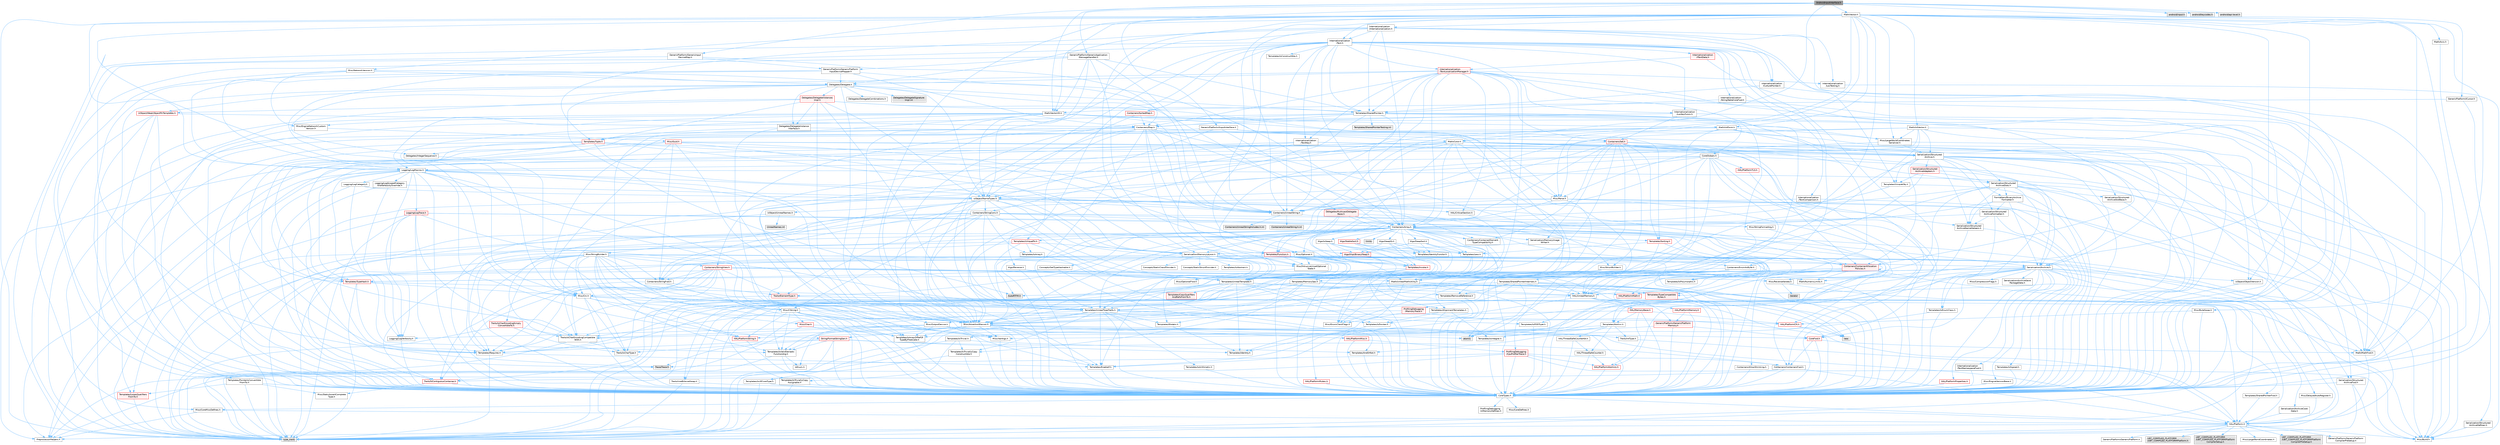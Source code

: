 digraph "AndroidInputInterface.h"
{
 // INTERACTIVE_SVG=YES
 // LATEX_PDF_SIZE
  bgcolor="transparent";
  edge [fontname=Helvetica,fontsize=10,labelfontname=Helvetica,labelfontsize=10];
  node [fontname=Helvetica,fontsize=10,shape=box,height=0.2,width=0.4];
  Node1 [id="Node000001",label="AndroidInputInterface.h",height=0.2,width=0.4,color="gray40", fillcolor="grey60", style="filled", fontcolor="black",tooltip=" "];
  Node1 -> Node2 [id="edge1_Node000001_Node000002",color="steelblue1",style="solid",tooltip=" "];
  Node2 [id="Node000002",label="GenericPlatform/GenericApplication\lMessageHandler.h",height=0.2,width=0.4,color="grey40", fillcolor="white", style="filled",URL="$dd/d6b/GenericApplicationMessageHandler_8h.html",tooltip=" "];
  Node2 -> Node3 [id="edge2_Node000002_Node000003",color="steelblue1",style="solid",tooltip=" "];
  Node3 [id="Node000003",label="CoreTypes.h",height=0.2,width=0.4,color="grey40", fillcolor="white", style="filled",URL="$dc/dec/CoreTypes_8h.html",tooltip=" "];
  Node3 -> Node4 [id="edge3_Node000003_Node000004",color="steelblue1",style="solid",tooltip=" "];
  Node4 [id="Node000004",label="HAL/Platform.h",height=0.2,width=0.4,color="grey40", fillcolor="white", style="filled",URL="$d9/dd0/Platform_8h.html",tooltip=" "];
  Node4 -> Node5 [id="edge4_Node000004_Node000005",color="steelblue1",style="solid",tooltip=" "];
  Node5 [id="Node000005",label="Misc/Build.h",height=0.2,width=0.4,color="grey40", fillcolor="white", style="filled",URL="$d3/dbb/Build_8h.html",tooltip=" "];
  Node4 -> Node6 [id="edge5_Node000004_Node000006",color="steelblue1",style="solid",tooltip=" "];
  Node6 [id="Node000006",label="Misc/LargeWorldCoordinates.h",height=0.2,width=0.4,color="grey40", fillcolor="white", style="filled",URL="$d2/dcb/LargeWorldCoordinates_8h.html",tooltip=" "];
  Node4 -> Node7 [id="edge6_Node000004_Node000007",color="steelblue1",style="solid",tooltip=" "];
  Node7 [id="Node000007",label="type_traits",height=0.2,width=0.4,color="grey60", fillcolor="#E0E0E0", style="filled",tooltip=" "];
  Node4 -> Node8 [id="edge7_Node000004_Node000008",color="steelblue1",style="solid",tooltip=" "];
  Node8 [id="Node000008",label="PreprocessorHelpers.h",height=0.2,width=0.4,color="grey40", fillcolor="white", style="filled",URL="$db/ddb/PreprocessorHelpers_8h.html",tooltip=" "];
  Node4 -> Node9 [id="edge8_Node000004_Node000009",color="steelblue1",style="solid",tooltip=" "];
  Node9 [id="Node000009",label="UBT_COMPILED_PLATFORM\l/UBT_COMPILED_PLATFORMPlatform\lCompilerPreSetup.h",height=0.2,width=0.4,color="grey60", fillcolor="#E0E0E0", style="filled",tooltip=" "];
  Node4 -> Node10 [id="edge9_Node000004_Node000010",color="steelblue1",style="solid",tooltip=" "];
  Node10 [id="Node000010",label="GenericPlatform/GenericPlatform\lCompilerPreSetup.h",height=0.2,width=0.4,color="grey40", fillcolor="white", style="filled",URL="$d9/dc8/GenericPlatformCompilerPreSetup_8h.html",tooltip=" "];
  Node4 -> Node11 [id="edge10_Node000004_Node000011",color="steelblue1",style="solid",tooltip=" "];
  Node11 [id="Node000011",label="GenericPlatform/GenericPlatform.h",height=0.2,width=0.4,color="grey40", fillcolor="white", style="filled",URL="$d6/d84/GenericPlatform_8h.html",tooltip=" "];
  Node4 -> Node12 [id="edge11_Node000004_Node000012",color="steelblue1",style="solid",tooltip=" "];
  Node12 [id="Node000012",label="UBT_COMPILED_PLATFORM\l/UBT_COMPILED_PLATFORMPlatform.h",height=0.2,width=0.4,color="grey60", fillcolor="#E0E0E0", style="filled",tooltip=" "];
  Node4 -> Node13 [id="edge12_Node000004_Node000013",color="steelblue1",style="solid",tooltip=" "];
  Node13 [id="Node000013",label="UBT_COMPILED_PLATFORM\l/UBT_COMPILED_PLATFORMPlatform\lCompilerSetup.h",height=0.2,width=0.4,color="grey60", fillcolor="#E0E0E0", style="filled",tooltip=" "];
  Node3 -> Node14 [id="edge13_Node000003_Node000014",color="steelblue1",style="solid",tooltip=" "];
  Node14 [id="Node000014",label="ProfilingDebugging\l/UMemoryDefines.h",height=0.2,width=0.4,color="grey40", fillcolor="white", style="filled",URL="$d2/da2/UMemoryDefines_8h.html",tooltip=" "];
  Node3 -> Node15 [id="edge14_Node000003_Node000015",color="steelblue1",style="solid",tooltip=" "];
  Node15 [id="Node000015",label="Misc/CoreMiscDefines.h",height=0.2,width=0.4,color="grey40", fillcolor="white", style="filled",URL="$da/d38/CoreMiscDefines_8h.html",tooltip=" "];
  Node15 -> Node4 [id="edge15_Node000015_Node000004",color="steelblue1",style="solid",tooltip=" "];
  Node15 -> Node8 [id="edge16_Node000015_Node000008",color="steelblue1",style="solid",tooltip=" "];
  Node3 -> Node16 [id="edge17_Node000003_Node000016",color="steelblue1",style="solid",tooltip=" "];
  Node16 [id="Node000016",label="Misc/CoreDefines.h",height=0.2,width=0.4,color="grey40", fillcolor="white", style="filled",URL="$d3/dd2/CoreDefines_8h.html",tooltip=" "];
  Node2 -> Node17 [id="edge18_Node000002_Node000017",color="steelblue1",style="solid",tooltip=" "];
  Node17 [id="Node000017",label="Containers/UnrealString.h",height=0.2,width=0.4,color="grey40", fillcolor="white", style="filled",URL="$d5/dba/UnrealString_8h.html",tooltip=" "];
  Node17 -> Node18 [id="edge19_Node000017_Node000018",color="steelblue1",style="solid",tooltip=" "];
  Node18 [id="Node000018",label="Containers/UnrealStringIncludes.h.inl",height=0.2,width=0.4,color="grey60", fillcolor="#E0E0E0", style="filled",tooltip=" "];
  Node17 -> Node19 [id="edge20_Node000017_Node000019",color="steelblue1",style="solid",tooltip=" "];
  Node19 [id="Node000019",label="Containers/UnrealString.h.inl",height=0.2,width=0.4,color="grey60", fillcolor="#E0E0E0", style="filled",tooltip=" "];
  Node17 -> Node20 [id="edge21_Node000017_Node000020",color="steelblue1",style="solid",tooltip=" "];
  Node20 [id="Node000020",label="Misc/StringFormatArg.h",height=0.2,width=0.4,color="grey40", fillcolor="white", style="filled",URL="$d2/d16/StringFormatArg_8h.html",tooltip=" "];
  Node20 -> Node21 [id="edge22_Node000020_Node000021",color="steelblue1",style="solid",tooltip=" "];
  Node21 [id="Node000021",label="Containers/ContainersFwd.h",height=0.2,width=0.4,color="grey40", fillcolor="white", style="filled",URL="$d4/d0a/ContainersFwd_8h.html",tooltip=" "];
  Node21 -> Node4 [id="edge23_Node000021_Node000004",color="steelblue1",style="solid",tooltip=" "];
  Node21 -> Node3 [id="edge24_Node000021_Node000003",color="steelblue1",style="solid",tooltip=" "];
  Node21 -> Node22 [id="edge25_Node000021_Node000022",color="steelblue1",style="solid",tooltip=" "];
  Node22 [id="Node000022",label="Traits/IsContiguousContainer.h",height=0.2,width=0.4,color="red", fillcolor="#FFF0F0", style="filled",URL="$d5/d3c/IsContiguousContainer_8h.html",tooltip=" "];
  Node22 -> Node3 [id="edge26_Node000022_Node000003",color="steelblue1",style="solid",tooltip=" "];
  Node22 -> Node23 [id="edge27_Node000022_Node000023",color="steelblue1",style="solid",tooltip=" "];
  Node23 [id="Node000023",label="Misc/StaticAssertComplete\lType.h",height=0.2,width=0.4,color="grey40", fillcolor="white", style="filled",URL="$d5/d4e/StaticAssertCompleteType_8h.html",tooltip=" "];
  Node2 -> Node25 [id="edge28_Node000002_Node000025",color="steelblue1",style="solid",tooltip=" "];
  Node25 [id="Node000025",label="UObject/NameTypes.h",height=0.2,width=0.4,color="grey40", fillcolor="white", style="filled",URL="$d6/d35/NameTypes_8h.html",tooltip=" "];
  Node25 -> Node3 [id="edge29_Node000025_Node000003",color="steelblue1",style="solid",tooltip=" "];
  Node25 -> Node26 [id="edge30_Node000025_Node000026",color="steelblue1",style="solid",tooltip=" "];
  Node26 [id="Node000026",label="Misc/AssertionMacros.h",height=0.2,width=0.4,color="grey40", fillcolor="white", style="filled",URL="$d0/dfa/AssertionMacros_8h.html",tooltip=" "];
  Node26 -> Node3 [id="edge31_Node000026_Node000003",color="steelblue1",style="solid",tooltip=" "];
  Node26 -> Node4 [id="edge32_Node000026_Node000004",color="steelblue1",style="solid",tooltip=" "];
  Node26 -> Node27 [id="edge33_Node000026_Node000027",color="steelblue1",style="solid",tooltip=" "];
  Node27 [id="Node000027",label="HAL/PlatformMisc.h",height=0.2,width=0.4,color="red", fillcolor="#FFF0F0", style="filled",URL="$d0/df5/PlatformMisc_8h.html",tooltip=" "];
  Node27 -> Node3 [id="edge34_Node000027_Node000003",color="steelblue1",style="solid",tooltip=" "];
  Node27 -> Node51 [id="edge35_Node000027_Node000051",color="steelblue1",style="solid",tooltip=" "];
  Node51 [id="Node000051",label="ProfilingDebugging\l/CpuProfilerTrace.h",height=0.2,width=0.4,color="red", fillcolor="#FFF0F0", style="filled",URL="$da/dcb/CpuProfilerTrace_8h.html",tooltip=" "];
  Node51 -> Node3 [id="edge36_Node000051_Node000003",color="steelblue1",style="solid",tooltip=" "];
  Node51 -> Node21 [id="edge37_Node000051_Node000021",color="steelblue1",style="solid",tooltip=" "];
  Node51 -> Node52 [id="edge38_Node000051_Node000052",color="steelblue1",style="solid",tooltip=" "];
  Node52 [id="Node000052",label="HAL/PlatformAtomics.h",height=0.2,width=0.4,color="red", fillcolor="#FFF0F0", style="filled",URL="$d3/d36/PlatformAtomics_8h.html",tooltip=" "];
  Node52 -> Node3 [id="edge39_Node000052_Node000003",color="steelblue1",style="solid",tooltip=" "];
  Node51 -> Node8 [id="edge40_Node000051_Node000008",color="steelblue1",style="solid",tooltip=" "];
  Node51 -> Node5 [id="edge41_Node000051_Node000005",color="steelblue1",style="solid",tooltip=" "];
  Node51 -> Node58 [id="edge42_Node000051_Node000058",color="steelblue1",style="solid",tooltip=" "];
  Node58 [id="Node000058",label="Trace/Trace.h",height=0.2,width=0.4,color="grey60", fillcolor="#E0E0E0", style="filled",tooltip=" "];
  Node26 -> Node8 [id="edge43_Node000026_Node000008",color="steelblue1",style="solid",tooltip=" "];
  Node26 -> Node59 [id="edge44_Node000026_Node000059",color="steelblue1",style="solid",tooltip=" "];
  Node59 [id="Node000059",label="Templates/EnableIf.h",height=0.2,width=0.4,color="grey40", fillcolor="white", style="filled",URL="$d7/d60/EnableIf_8h.html",tooltip=" "];
  Node59 -> Node3 [id="edge45_Node000059_Node000003",color="steelblue1",style="solid",tooltip=" "];
  Node26 -> Node60 [id="edge46_Node000026_Node000060",color="steelblue1",style="solid",tooltip=" "];
  Node60 [id="Node000060",label="Templates/IsArrayOrRefOf\lTypeByPredicate.h",height=0.2,width=0.4,color="grey40", fillcolor="white", style="filled",URL="$d6/da1/IsArrayOrRefOfTypeByPredicate_8h.html",tooltip=" "];
  Node60 -> Node3 [id="edge47_Node000060_Node000003",color="steelblue1",style="solid",tooltip=" "];
  Node26 -> Node61 [id="edge48_Node000026_Node000061",color="steelblue1",style="solid",tooltip=" "];
  Node61 [id="Node000061",label="Templates/IsValidVariadic\lFunctionArg.h",height=0.2,width=0.4,color="grey40", fillcolor="white", style="filled",URL="$d0/dc8/IsValidVariadicFunctionArg_8h.html",tooltip=" "];
  Node61 -> Node3 [id="edge49_Node000061_Node000003",color="steelblue1",style="solid",tooltip=" "];
  Node61 -> Node62 [id="edge50_Node000061_Node000062",color="steelblue1",style="solid",tooltip=" "];
  Node62 [id="Node000062",label="IsEnum.h",height=0.2,width=0.4,color="grey40", fillcolor="white", style="filled",URL="$d4/de5/IsEnum_8h.html",tooltip=" "];
  Node61 -> Node7 [id="edge51_Node000061_Node000007",color="steelblue1",style="solid",tooltip=" "];
  Node26 -> Node63 [id="edge52_Node000026_Node000063",color="steelblue1",style="solid",tooltip=" "];
  Node63 [id="Node000063",label="Traits/IsCharEncodingCompatible\lWith.h",height=0.2,width=0.4,color="grey40", fillcolor="white", style="filled",URL="$df/dd1/IsCharEncodingCompatibleWith_8h.html",tooltip=" "];
  Node63 -> Node7 [id="edge53_Node000063_Node000007",color="steelblue1",style="solid",tooltip=" "];
  Node63 -> Node64 [id="edge54_Node000063_Node000064",color="steelblue1",style="solid",tooltip=" "];
  Node64 [id="Node000064",label="Traits/IsCharType.h",height=0.2,width=0.4,color="grey40", fillcolor="white", style="filled",URL="$db/d51/IsCharType_8h.html",tooltip=" "];
  Node64 -> Node3 [id="edge55_Node000064_Node000003",color="steelblue1",style="solid",tooltip=" "];
  Node26 -> Node65 [id="edge56_Node000026_Node000065",color="steelblue1",style="solid",tooltip=" "];
  Node65 [id="Node000065",label="Misc/VarArgs.h",height=0.2,width=0.4,color="grey40", fillcolor="white", style="filled",URL="$d5/d6f/VarArgs_8h.html",tooltip=" "];
  Node65 -> Node3 [id="edge57_Node000065_Node000003",color="steelblue1",style="solid",tooltip=" "];
  Node26 -> Node66 [id="edge58_Node000026_Node000066",color="steelblue1",style="solid",tooltip=" "];
  Node66 [id="Node000066",label="String/FormatStringSan.h",height=0.2,width=0.4,color="red", fillcolor="#FFF0F0", style="filled",URL="$d3/d8b/FormatStringSan_8h.html",tooltip=" "];
  Node66 -> Node7 [id="edge59_Node000066_Node000007",color="steelblue1",style="solid",tooltip=" "];
  Node66 -> Node3 [id="edge60_Node000066_Node000003",color="steelblue1",style="solid",tooltip=" "];
  Node66 -> Node67 [id="edge61_Node000066_Node000067",color="steelblue1",style="solid",tooltip=" "];
  Node67 [id="Node000067",label="Templates/Requires.h",height=0.2,width=0.4,color="grey40", fillcolor="white", style="filled",URL="$dc/d96/Requires_8h.html",tooltip=" "];
  Node67 -> Node59 [id="edge62_Node000067_Node000059",color="steelblue1",style="solid",tooltip=" "];
  Node67 -> Node7 [id="edge63_Node000067_Node000007",color="steelblue1",style="solid",tooltip=" "];
  Node66 -> Node68 [id="edge64_Node000066_Node000068",color="steelblue1",style="solid",tooltip=" "];
  Node68 [id="Node000068",label="Templates/Identity.h",height=0.2,width=0.4,color="grey40", fillcolor="white", style="filled",URL="$d0/dd5/Identity_8h.html",tooltip=" "];
  Node66 -> Node61 [id="edge65_Node000066_Node000061",color="steelblue1",style="solid",tooltip=" "];
  Node66 -> Node64 [id="edge66_Node000066_Node000064",color="steelblue1",style="solid",tooltip=" "];
  Node66 -> Node21 [id="edge67_Node000066_Node000021",color="steelblue1",style="solid",tooltip=" "];
  Node26 -> Node72 [id="edge68_Node000026_Node000072",color="steelblue1",style="solid",tooltip=" "];
  Node72 [id="Node000072",label="atomic",height=0.2,width=0.4,color="grey60", fillcolor="#E0E0E0", style="filled",tooltip=" "];
  Node25 -> Node73 [id="edge69_Node000025_Node000073",color="steelblue1",style="solid",tooltip=" "];
  Node73 [id="Node000073",label="HAL/UnrealMemory.h",height=0.2,width=0.4,color="grey40", fillcolor="white", style="filled",URL="$d9/d96/UnrealMemory_8h.html",tooltip=" "];
  Node73 -> Node3 [id="edge70_Node000073_Node000003",color="steelblue1",style="solid",tooltip=" "];
  Node73 -> Node74 [id="edge71_Node000073_Node000074",color="steelblue1",style="solid",tooltip=" "];
  Node74 [id="Node000074",label="GenericPlatform/GenericPlatform\lMemory.h",height=0.2,width=0.4,color="red", fillcolor="#FFF0F0", style="filled",URL="$dd/d22/GenericPlatformMemory_8h.html",tooltip=" "];
  Node74 -> Node31 [id="edge72_Node000074_Node000031",color="steelblue1",style="solid",tooltip=" "];
  Node31 [id="Node000031",label="CoreFwd.h",height=0.2,width=0.4,color="red", fillcolor="#FFF0F0", style="filled",URL="$d1/d1e/CoreFwd_8h.html",tooltip=" "];
  Node31 -> Node3 [id="edge73_Node000031_Node000003",color="steelblue1",style="solid",tooltip=" "];
  Node31 -> Node21 [id="edge74_Node000031_Node000021",color="steelblue1",style="solid",tooltip=" "];
  Node31 -> Node32 [id="edge75_Node000031_Node000032",color="steelblue1",style="solid",tooltip=" "];
  Node32 [id="Node000032",label="Math/MathFwd.h",height=0.2,width=0.4,color="grey40", fillcolor="white", style="filled",URL="$d2/d10/MathFwd_8h.html",tooltip=" "];
  Node32 -> Node4 [id="edge76_Node000032_Node000004",color="steelblue1",style="solid",tooltip=" "];
  Node74 -> Node3 [id="edge77_Node000074_Node000003",color="steelblue1",style="solid",tooltip=" "];
  Node74 -> Node75 [id="edge78_Node000074_Node000075",color="steelblue1",style="solid",tooltip=" "];
  Node75 [id="Node000075",label="HAL/PlatformString.h",height=0.2,width=0.4,color="red", fillcolor="#FFF0F0", style="filled",URL="$db/db5/PlatformString_8h.html",tooltip=" "];
  Node75 -> Node3 [id="edge79_Node000075_Node000003",color="steelblue1",style="solid",tooltip=" "];
  Node73 -> Node77 [id="edge80_Node000073_Node000077",color="steelblue1",style="solid",tooltip=" "];
  Node77 [id="Node000077",label="HAL/MemoryBase.h",height=0.2,width=0.4,color="red", fillcolor="#FFF0F0", style="filled",URL="$d6/d9f/MemoryBase_8h.html",tooltip=" "];
  Node77 -> Node3 [id="edge81_Node000077_Node000003",color="steelblue1",style="solid",tooltip=" "];
  Node77 -> Node52 [id="edge82_Node000077_Node000052",color="steelblue1",style="solid",tooltip=" "];
  Node77 -> Node35 [id="edge83_Node000077_Node000035",color="steelblue1",style="solid",tooltip=" "];
  Node35 [id="Node000035",label="HAL/PlatformCrt.h",height=0.2,width=0.4,color="red", fillcolor="#FFF0F0", style="filled",URL="$d8/d75/PlatformCrt_8h.html",tooltip=" "];
  Node35 -> Node36 [id="edge84_Node000035_Node000036",color="steelblue1",style="solid",tooltip=" "];
  Node36 [id="Node000036",label="new",height=0.2,width=0.4,color="grey60", fillcolor="#E0E0E0", style="filled",tooltip=" "];
  Node77 -> Node79 [id="edge85_Node000077_Node000079",color="steelblue1",style="solid",tooltip=" "];
  Node79 [id="Node000079",label="Misc/OutputDevice.h",height=0.2,width=0.4,color="grey40", fillcolor="white", style="filled",URL="$d7/d32/OutputDevice_8h.html",tooltip=" "];
  Node79 -> Node31 [id="edge86_Node000079_Node000031",color="steelblue1",style="solid",tooltip=" "];
  Node79 -> Node3 [id="edge87_Node000079_Node000003",color="steelblue1",style="solid",tooltip=" "];
  Node79 -> Node80 [id="edge88_Node000079_Node000080",color="steelblue1",style="solid",tooltip=" "];
  Node80 [id="Node000080",label="Logging/LogVerbosity.h",height=0.2,width=0.4,color="grey40", fillcolor="white", style="filled",URL="$d2/d8f/LogVerbosity_8h.html",tooltip=" "];
  Node80 -> Node3 [id="edge89_Node000080_Node000003",color="steelblue1",style="solid",tooltip=" "];
  Node79 -> Node65 [id="edge90_Node000079_Node000065",color="steelblue1",style="solid",tooltip=" "];
  Node79 -> Node60 [id="edge91_Node000079_Node000060",color="steelblue1",style="solid",tooltip=" "];
  Node79 -> Node61 [id="edge92_Node000079_Node000061",color="steelblue1",style="solid",tooltip=" "];
  Node79 -> Node63 [id="edge93_Node000079_Node000063",color="steelblue1",style="solid",tooltip=" "];
  Node77 -> Node81 [id="edge94_Node000077_Node000081",color="steelblue1",style="solid",tooltip=" "];
  Node81 [id="Node000081",label="Templates/Atomic.h",height=0.2,width=0.4,color="grey40", fillcolor="white", style="filled",URL="$d3/d91/Atomic_8h.html",tooltip=" "];
  Node81 -> Node82 [id="edge95_Node000081_Node000082",color="steelblue1",style="solid",tooltip=" "];
  Node82 [id="Node000082",label="HAL/ThreadSafeCounter.h",height=0.2,width=0.4,color="grey40", fillcolor="white", style="filled",URL="$dc/dc9/ThreadSafeCounter_8h.html",tooltip=" "];
  Node82 -> Node3 [id="edge96_Node000082_Node000003",color="steelblue1",style="solid",tooltip=" "];
  Node82 -> Node52 [id="edge97_Node000082_Node000052",color="steelblue1",style="solid",tooltip=" "];
  Node81 -> Node83 [id="edge98_Node000081_Node000083",color="steelblue1",style="solid",tooltip=" "];
  Node83 [id="Node000083",label="HAL/ThreadSafeCounter64.h",height=0.2,width=0.4,color="grey40", fillcolor="white", style="filled",URL="$d0/d12/ThreadSafeCounter64_8h.html",tooltip=" "];
  Node83 -> Node3 [id="edge99_Node000083_Node000003",color="steelblue1",style="solid",tooltip=" "];
  Node83 -> Node82 [id="edge100_Node000083_Node000082",color="steelblue1",style="solid",tooltip=" "];
  Node81 -> Node84 [id="edge101_Node000081_Node000084",color="steelblue1",style="solid",tooltip=" "];
  Node84 [id="Node000084",label="Templates/IsIntegral.h",height=0.2,width=0.4,color="grey40", fillcolor="white", style="filled",URL="$da/d64/IsIntegral_8h.html",tooltip=" "];
  Node84 -> Node3 [id="edge102_Node000084_Node000003",color="steelblue1",style="solid",tooltip=" "];
  Node81 -> Node85 [id="edge103_Node000081_Node000085",color="steelblue1",style="solid",tooltip=" "];
  Node85 [id="Node000085",label="Templates/IsTrivial.h",height=0.2,width=0.4,color="grey40", fillcolor="white", style="filled",URL="$da/d4c/IsTrivial_8h.html",tooltip=" "];
  Node85 -> Node86 [id="edge104_Node000085_Node000086",color="steelblue1",style="solid",tooltip=" "];
  Node86 [id="Node000086",label="Templates/AndOrNot.h",height=0.2,width=0.4,color="grey40", fillcolor="white", style="filled",URL="$db/d0a/AndOrNot_8h.html",tooltip=" "];
  Node86 -> Node3 [id="edge105_Node000086_Node000003",color="steelblue1",style="solid",tooltip=" "];
  Node85 -> Node87 [id="edge106_Node000085_Node000087",color="steelblue1",style="solid",tooltip=" "];
  Node87 [id="Node000087",label="Templates/IsTriviallyCopy\lConstructible.h",height=0.2,width=0.4,color="grey40", fillcolor="white", style="filled",URL="$d3/d78/IsTriviallyCopyConstructible_8h.html",tooltip=" "];
  Node87 -> Node3 [id="edge107_Node000087_Node000003",color="steelblue1",style="solid",tooltip=" "];
  Node87 -> Node7 [id="edge108_Node000087_Node000007",color="steelblue1",style="solid",tooltip=" "];
  Node85 -> Node88 [id="edge109_Node000085_Node000088",color="steelblue1",style="solid",tooltip=" "];
  Node88 [id="Node000088",label="Templates/IsTriviallyCopy\lAssignable.h",height=0.2,width=0.4,color="grey40", fillcolor="white", style="filled",URL="$d2/df2/IsTriviallyCopyAssignable_8h.html",tooltip=" "];
  Node88 -> Node3 [id="edge110_Node000088_Node000003",color="steelblue1",style="solid",tooltip=" "];
  Node88 -> Node7 [id="edge111_Node000088_Node000007",color="steelblue1",style="solid",tooltip=" "];
  Node85 -> Node7 [id="edge112_Node000085_Node000007",color="steelblue1",style="solid",tooltip=" "];
  Node81 -> Node89 [id="edge113_Node000081_Node000089",color="steelblue1",style="solid",tooltip=" "];
  Node89 [id="Node000089",label="Traits/IntType.h",height=0.2,width=0.4,color="grey40", fillcolor="white", style="filled",URL="$d7/deb/IntType_8h.html",tooltip=" "];
  Node89 -> Node4 [id="edge114_Node000089_Node000004",color="steelblue1",style="solid",tooltip=" "];
  Node81 -> Node72 [id="edge115_Node000081_Node000072",color="steelblue1",style="solid",tooltip=" "];
  Node73 -> Node90 [id="edge116_Node000073_Node000090",color="steelblue1",style="solid",tooltip=" "];
  Node90 [id="Node000090",label="HAL/PlatformMemory.h",height=0.2,width=0.4,color="red", fillcolor="#FFF0F0", style="filled",URL="$de/d68/PlatformMemory_8h.html",tooltip=" "];
  Node90 -> Node3 [id="edge117_Node000090_Node000003",color="steelblue1",style="solid",tooltip=" "];
  Node90 -> Node74 [id="edge118_Node000090_Node000074",color="steelblue1",style="solid",tooltip=" "];
  Node73 -> Node92 [id="edge119_Node000073_Node000092",color="steelblue1",style="solid",tooltip=" "];
  Node92 [id="Node000092",label="ProfilingDebugging\l/MemoryTrace.h",height=0.2,width=0.4,color="red", fillcolor="#FFF0F0", style="filled",URL="$da/dd7/MemoryTrace_8h.html",tooltip=" "];
  Node92 -> Node4 [id="edge120_Node000092_Node000004",color="steelblue1",style="solid",tooltip=" "];
  Node92 -> Node47 [id="edge121_Node000092_Node000047",color="steelblue1",style="solid",tooltip=" "];
  Node47 [id="Node000047",label="Misc/EnumClassFlags.h",height=0.2,width=0.4,color="grey40", fillcolor="white", style="filled",URL="$d8/de7/EnumClassFlags_8h.html",tooltip=" "];
  Node92 -> Node58 [id="edge122_Node000092_Node000058",color="steelblue1",style="solid",tooltip=" "];
  Node73 -> Node93 [id="edge123_Node000073_Node000093",color="steelblue1",style="solid",tooltip=" "];
  Node93 [id="Node000093",label="Templates/IsPointer.h",height=0.2,width=0.4,color="grey40", fillcolor="white", style="filled",URL="$d7/d05/IsPointer_8h.html",tooltip=" "];
  Node93 -> Node3 [id="edge124_Node000093_Node000003",color="steelblue1",style="solid",tooltip=" "];
  Node25 -> Node94 [id="edge125_Node000025_Node000094",color="steelblue1",style="solid",tooltip=" "];
  Node94 [id="Node000094",label="Templates/UnrealTypeTraits.h",height=0.2,width=0.4,color="grey40", fillcolor="white", style="filled",URL="$d2/d2d/UnrealTypeTraits_8h.html",tooltip=" "];
  Node94 -> Node3 [id="edge126_Node000094_Node000003",color="steelblue1",style="solid",tooltip=" "];
  Node94 -> Node93 [id="edge127_Node000094_Node000093",color="steelblue1",style="solid",tooltip=" "];
  Node94 -> Node26 [id="edge128_Node000094_Node000026",color="steelblue1",style="solid",tooltip=" "];
  Node94 -> Node86 [id="edge129_Node000094_Node000086",color="steelblue1",style="solid",tooltip=" "];
  Node94 -> Node59 [id="edge130_Node000094_Node000059",color="steelblue1",style="solid",tooltip=" "];
  Node94 -> Node95 [id="edge131_Node000094_Node000095",color="steelblue1",style="solid",tooltip=" "];
  Node95 [id="Node000095",label="Templates/IsArithmetic.h",height=0.2,width=0.4,color="grey40", fillcolor="white", style="filled",URL="$d2/d5d/IsArithmetic_8h.html",tooltip=" "];
  Node95 -> Node3 [id="edge132_Node000095_Node000003",color="steelblue1",style="solid",tooltip=" "];
  Node94 -> Node62 [id="edge133_Node000094_Node000062",color="steelblue1",style="solid",tooltip=" "];
  Node94 -> Node96 [id="edge134_Node000094_Node000096",color="steelblue1",style="solid",tooltip=" "];
  Node96 [id="Node000096",label="Templates/Models.h",height=0.2,width=0.4,color="grey40", fillcolor="white", style="filled",URL="$d3/d0c/Models_8h.html",tooltip=" "];
  Node96 -> Node68 [id="edge135_Node000096_Node000068",color="steelblue1",style="solid",tooltip=" "];
  Node94 -> Node97 [id="edge136_Node000094_Node000097",color="steelblue1",style="solid",tooltip=" "];
  Node97 [id="Node000097",label="Templates/IsPODType.h",height=0.2,width=0.4,color="grey40", fillcolor="white", style="filled",URL="$d7/db1/IsPODType_8h.html",tooltip=" "];
  Node97 -> Node3 [id="edge137_Node000097_Node000003",color="steelblue1",style="solid",tooltip=" "];
  Node94 -> Node98 [id="edge138_Node000094_Node000098",color="steelblue1",style="solid",tooltip=" "];
  Node98 [id="Node000098",label="Templates/IsUECoreType.h",height=0.2,width=0.4,color="grey40", fillcolor="white", style="filled",URL="$d1/db8/IsUECoreType_8h.html",tooltip=" "];
  Node98 -> Node3 [id="edge139_Node000098_Node000003",color="steelblue1",style="solid",tooltip=" "];
  Node98 -> Node7 [id="edge140_Node000098_Node000007",color="steelblue1",style="solid",tooltip=" "];
  Node94 -> Node87 [id="edge141_Node000094_Node000087",color="steelblue1",style="solid",tooltip=" "];
  Node25 -> Node99 [id="edge142_Node000025_Node000099",color="steelblue1",style="solid",tooltip=" "];
  Node99 [id="Node000099",label="Templates/UnrealTemplate.h",height=0.2,width=0.4,color="grey40", fillcolor="white", style="filled",URL="$d4/d24/UnrealTemplate_8h.html",tooltip=" "];
  Node99 -> Node3 [id="edge143_Node000099_Node000003",color="steelblue1",style="solid",tooltip=" "];
  Node99 -> Node93 [id="edge144_Node000099_Node000093",color="steelblue1",style="solid",tooltip=" "];
  Node99 -> Node73 [id="edge145_Node000099_Node000073",color="steelblue1",style="solid",tooltip=" "];
  Node99 -> Node100 [id="edge146_Node000099_Node000100",color="steelblue1",style="solid",tooltip=" "];
  Node100 [id="Node000100",label="Templates/CopyQualifiers\lAndRefsFromTo.h",height=0.2,width=0.4,color="red", fillcolor="#FFF0F0", style="filled",URL="$d3/db3/CopyQualifiersAndRefsFromTo_8h.html",tooltip=" "];
  Node99 -> Node94 [id="edge147_Node000099_Node000094",color="steelblue1",style="solid",tooltip=" "];
  Node99 -> Node102 [id="edge148_Node000099_Node000102",color="steelblue1",style="solid",tooltip=" "];
  Node102 [id="Node000102",label="Templates/RemoveReference.h",height=0.2,width=0.4,color="grey40", fillcolor="white", style="filled",URL="$da/dbe/RemoveReference_8h.html",tooltip=" "];
  Node102 -> Node3 [id="edge149_Node000102_Node000003",color="steelblue1",style="solid",tooltip=" "];
  Node99 -> Node67 [id="edge150_Node000099_Node000067",color="steelblue1",style="solid",tooltip=" "];
  Node99 -> Node103 [id="edge151_Node000099_Node000103",color="steelblue1",style="solid",tooltip=" "];
  Node103 [id="Node000103",label="Templates/TypeCompatible\lBytes.h",height=0.2,width=0.4,color="red", fillcolor="#FFF0F0", style="filled",URL="$df/d0a/TypeCompatibleBytes_8h.html",tooltip=" "];
  Node103 -> Node3 [id="edge152_Node000103_Node000003",color="steelblue1",style="solid",tooltip=" "];
  Node103 -> Node36 [id="edge153_Node000103_Node000036",color="steelblue1",style="solid",tooltip=" "];
  Node103 -> Node7 [id="edge154_Node000103_Node000007",color="steelblue1",style="solid",tooltip=" "];
  Node99 -> Node68 [id="edge155_Node000099_Node000068",color="steelblue1",style="solid",tooltip=" "];
  Node99 -> Node22 [id="edge156_Node000099_Node000022",color="steelblue1",style="solid",tooltip=" "];
  Node99 -> Node104 [id="edge157_Node000099_Node000104",color="steelblue1",style="solid",tooltip=" "];
  Node104 [id="Node000104",label="Traits/UseBitwiseSwap.h",height=0.2,width=0.4,color="grey40", fillcolor="white", style="filled",URL="$db/df3/UseBitwiseSwap_8h.html",tooltip=" "];
  Node104 -> Node3 [id="edge158_Node000104_Node000003",color="steelblue1",style="solid",tooltip=" "];
  Node104 -> Node7 [id="edge159_Node000104_Node000007",color="steelblue1",style="solid",tooltip=" "];
  Node99 -> Node7 [id="edge160_Node000099_Node000007",color="steelblue1",style="solid",tooltip=" "];
  Node25 -> Node17 [id="edge161_Node000025_Node000017",color="steelblue1",style="solid",tooltip=" "];
  Node25 -> Node105 [id="edge162_Node000025_Node000105",color="steelblue1",style="solid",tooltip=" "];
  Node105 [id="Node000105",label="HAL/CriticalSection.h",height=0.2,width=0.4,color="grey40", fillcolor="white", style="filled",URL="$d6/d90/CriticalSection_8h.html",tooltip=" "];
  Node105 -> Node106 [id="edge163_Node000105_Node000106",color="steelblue1",style="solid",tooltip=" "];
  Node106 [id="Node000106",label="HAL/PlatformMutex.h",height=0.2,width=0.4,color="red", fillcolor="#FFF0F0", style="filled",URL="$d9/d0b/PlatformMutex_8h.html",tooltip=" "];
  Node106 -> Node3 [id="edge164_Node000106_Node000003",color="steelblue1",style="solid",tooltip=" "];
  Node25 -> Node108 [id="edge165_Node000025_Node000108",color="steelblue1",style="solid",tooltip=" "];
  Node108 [id="Node000108",label="Containers/StringConv.h",height=0.2,width=0.4,color="grey40", fillcolor="white", style="filled",URL="$d3/ddf/StringConv_8h.html",tooltip=" "];
  Node108 -> Node3 [id="edge166_Node000108_Node000003",color="steelblue1",style="solid",tooltip=" "];
  Node108 -> Node26 [id="edge167_Node000108_Node000026",color="steelblue1",style="solid",tooltip=" "];
  Node108 -> Node109 [id="edge168_Node000108_Node000109",color="steelblue1",style="solid",tooltip=" "];
  Node109 [id="Node000109",label="Containers/ContainerAllocation\lPolicies.h",height=0.2,width=0.4,color="red", fillcolor="#FFF0F0", style="filled",URL="$d7/dff/ContainerAllocationPolicies_8h.html",tooltip=" "];
  Node109 -> Node3 [id="edge169_Node000109_Node000003",color="steelblue1",style="solid",tooltip=" "];
  Node109 -> Node109 [id="edge170_Node000109_Node000109",color="steelblue1",style="solid",tooltip=" "];
  Node109 -> Node111 [id="edge171_Node000109_Node000111",color="steelblue1",style="solid",tooltip=" "];
  Node111 [id="Node000111",label="HAL/PlatformMath.h",height=0.2,width=0.4,color="red", fillcolor="#FFF0F0", style="filled",URL="$dc/d53/PlatformMath_8h.html",tooltip=" "];
  Node111 -> Node3 [id="edge172_Node000111_Node000003",color="steelblue1",style="solid",tooltip=" "];
  Node109 -> Node73 [id="edge173_Node000109_Node000073",color="steelblue1",style="solid",tooltip=" "];
  Node109 -> Node45 [id="edge174_Node000109_Node000045",color="steelblue1",style="solid",tooltip=" "];
  Node45 [id="Node000045",label="Math/NumericLimits.h",height=0.2,width=0.4,color="grey40", fillcolor="white", style="filled",URL="$df/d1b/NumericLimits_8h.html",tooltip=" "];
  Node45 -> Node3 [id="edge175_Node000045_Node000003",color="steelblue1",style="solid",tooltip=" "];
  Node109 -> Node26 [id="edge176_Node000109_Node000026",color="steelblue1",style="solid",tooltip=" "];
  Node109 -> Node119 [id="edge177_Node000109_Node000119",color="steelblue1",style="solid",tooltip=" "];
  Node119 [id="Node000119",label="Templates/IsPolymorphic.h",height=0.2,width=0.4,color="grey40", fillcolor="white", style="filled",URL="$dc/d20/IsPolymorphic_8h.html",tooltip=" "];
  Node109 -> Node120 [id="edge178_Node000109_Node000120",color="steelblue1",style="solid",tooltip=" "];
  Node120 [id="Node000120",label="Templates/MemoryOps.h",height=0.2,width=0.4,color="grey40", fillcolor="white", style="filled",URL="$db/dea/MemoryOps_8h.html",tooltip=" "];
  Node120 -> Node3 [id="edge179_Node000120_Node000003",color="steelblue1",style="solid",tooltip=" "];
  Node120 -> Node73 [id="edge180_Node000120_Node000073",color="steelblue1",style="solid",tooltip=" "];
  Node120 -> Node88 [id="edge181_Node000120_Node000088",color="steelblue1",style="solid",tooltip=" "];
  Node120 -> Node87 [id="edge182_Node000120_Node000087",color="steelblue1",style="solid",tooltip=" "];
  Node120 -> Node67 [id="edge183_Node000120_Node000067",color="steelblue1",style="solid",tooltip=" "];
  Node120 -> Node94 [id="edge184_Node000120_Node000094",color="steelblue1",style="solid",tooltip=" "];
  Node120 -> Node104 [id="edge185_Node000120_Node000104",color="steelblue1",style="solid",tooltip=" "];
  Node120 -> Node36 [id="edge186_Node000120_Node000036",color="steelblue1",style="solid",tooltip=" "];
  Node120 -> Node7 [id="edge187_Node000120_Node000007",color="steelblue1",style="solid",tooltip=" "];
  Node109 -> Node103 [id="edge188_Node000109_Node000103",color="steelblue1",style="solid",tooltip=" "];
  Node109 -> Node7 [id="edge189_Node000109_Node000007",color="steelblue1",style="solid",tooltip=" "];
  Node108 -> Node121 [id="edge190_Node000108_Node000121",color="steelblue1",style="solid",tooltip=" "];
  Node121 [id="Node000121",label="Containers/Array.h",height=0.2,width=0.4,color="grey40", fillcolor="white", style="filled",URL="$df/dd0/Array_8h.html",tooltip=" "];
  Node121 -> Node3 [id="edge191_Node000121_Node000003",color="steelblue1",style="solid",tooltip=" "];
  Node121 -> Node26 [id="edge192_Node000121_Node000026",color="steelblue1",style="solid",tooltip=" "];
  Node121 -> Node122 [id="edge193_Node000121_Node000122",color="steelblue1",style="solid",tooltip=" "];
  Node122 [id="Node000122",label="Misc/IntrusiveUnsetOptional\lState.h",height=0.2,width=0.4,color="grey40", fillcolor="white", style="filled",URL="$d2/d0a/IntrusiveUnsetOptionalState_8h.html",tooltip=" "];
  Node122 -> Node123 [id="edge194_Node000122_Node000123",color="steelblue1",style="solid",tooltip=" "];
  Node123 [id="Node000123",label="Misc/OptionalFwd.h",height=0.2,width=0.4,color="grey40", fillcolor="white", style="filled",URL="$dc/d50/OptionalFwd_8h.html",tooltip=" "];
  Node121 -> Node124 [id="edge195_Node000121_Node000124",color="steelblue1",style="solid",tooltip=" "];
  Node124 [id="Node000124",label="Misc/ReverseIterate.h",height=0.2,width=0.4,color="grey40", fillcolor="white", style="filled",URL="$db/de3/ReverseIterate_8h.html",tooltip=" "];
  Node124 -> Node4 [id="edge196_Node000124_Node000004",color="steelblue1",style="solid",tooltip=" "];
  Node124 -> Node125 [id="edge197_Node000124_Node000125",color="steelblue1",style="solid",tooltip=" "];
  Node125 [id="Node000125",label="iterator",height=0.2,width=0.4,color="grey60", fillcolor="#E0E0E0", style="filled",tooltip=" "];
  Node121 -> Node73 [id="edge198_Node000121_Node000073",color="steelblue1",style="solid",tooltip=" "];
  Node121 -> Node94 [id="edge199_Node000121_Node000094",color="steelblue1",style="solid",tooltip=" "];
  Node121 -> Node99 [id="edge200_Node000121_Node000099",color="steelblue1",style="solid",tooltip=" "];
  Node121 -> Node126 [id="edge201_Node000121_Node000126",color="steelblue1",style="solid",tooltip=" "];
  Node126 [id="Node000126",label="Containers/AllowShrinking.h",height=0.2,width=0.4,color="grey40", fillcolor="white", style="filled",URL="$d7/d1a/AllowShrinking_8h.html",tooltip=" "];
  Node126 -> Node3 [id="edge202_Node000126_Node000003",color="steelblue1",style="solid",tooltip=" "];
  Node121 -> Node109 [id="edge203_Node000121_Node000109",color="steelblue1",style="solid",tooltip=" "];
  Node121 -> Node127 [id="edge204_Node000121_Node000127",color="steelblue1",style="solid",tooltip=" "];
  Node127 [id="Node000127",label="Containers/ContainerElement\lTypeCompatibility.h",height=0.2,width=0.4,color="grey40", fillcolor="white", style="filled",URL="$df/ddf/ContainerElementTypeCompatibility_8h.html",tooltip=" "];
  Node127 -> Node3 [id="edge205_Node000127_Node000003",color="steelblue1",style="solid",tooltip=" "];
  Node127 -> Node94 [id="edge206_Node000127_Node000094",color="steelblue1",style="solid",tooltip=" "];
  Node121 -> Node128 [id="edge207_Node000121_Node000128",color="steelblue1",style="solid",tooltip=" "];
  Node128 [id="Node000128",label="Serialization/Archive.h",height=0.2,width=0.4,color="grey40", fillcolor="white", style="filled",URL="$d7/d3b/Archive_8h.html",tooltip=" "];
  Node128 -> Node31 [id="edge208_Node000128_Node000031",color="steelblue1",style="solid",tooltip=" "];
  Node128 -> Node3 [id="edge209_Node000128_Node000003",color="steelblue1",style="solid",tooltip=" "];
  Node128 -> Node129 [id="edge210_Node000128_Node000129",color="steelblue1",style="solid",tooltip=" "];
  Node129 [id="Node000129",label="HAL/PlatformProperties.h",height=0.2,width=0.4,color="red", fillcolor="#FFF0F0", style="filled",URL="$d9/db0/PlatformProperties_8h.html",tooltip=" "];
  Node129 -> Node3 [id="edge211_Node000129_Node000003",color="steelblue1",style="solid",tooltip=" "];
  Node128 -> Node132 [id="edge212_Node000128_Node000132",color="steelblue1",style="solid",tooltip=" "];
  Node132 [id="Node000132",label="Internationalization\l/TextNamespaceFwd.h",height=0.2,width=0.4,color="grey40", fillcolor="white", style="filled",URL="$d8/d97/TextNamespaceFwd_8h.html",tooltip=" "];
  Node132 -> Node3 [id="edge213_Node000132_Node000003",color="steelblue1",style="solid",tooltip=" "];
  Node128 -> Node32 [id="edge214_Node000128_Node000032",color="steelblue1",style="solid",tooltip=" "];
  Node128 -> Node26 [id="edge215_Node000128_Node000026",color="steelblue1",style="solid",tooltip=" "];
  Node128 -> Node5 [id="edge216_Node000128_Node000005",color="steelblue1",style="solid",tooltip=" "];
  Node128 -> Node46 [id="edge217_Node000128_Node000046",color="steelblue1",style="solid",tooltip=" "];
  Node46 [id="Node000046",label="Misc/CompressionFlags.h",height=0.2,width=0.4,color="grey40", fillcolor="white", style="filled",URL="$d9/d76/CompressionFlags_8h.html",tooltip=" "];
  Node128 -> Node133 [id="edge218_Node000128_Node000133",color="steelblue1",style="solid",tooltip=" "];
  Node133 [id="Node000133",label="Misc/EngineVersionBase.h",height=0.2,width=0.4,color="grey40", fillcolor="white", style="filled",URL="$d5/d2b/EngineVersionBase_8h.html",tooltip=" "];
  Node133 -> Node3 [id="edge219_Node000133_Node000003",color="steelblue1",style="solid",tooltip=" "];
  Node128 -> Node65 [id="edge220_Node000128_Node000065",color="steelblue1",style="solid",tooltip=" "];
  Node128 -> Node134 [id="edge221_Node000128_Node000134",color="steelblue1",style="solid",tooltip=" "];
  Node134 [id="Node000134",label="Serialization/ArchiveCook\lData.h",height=0.2,width=0.4,color="grey40", fillcolor="white", style="filled",URL="$dc/db6/ArchiveCookData_8h.html",tooltip=" "];
  Node134 -> Node4 [id="edge222_Node000134_Node000004",color="steelblue1",style="solid",tooltip=" "];
  Node128 -> Node135 [id="edge223_Node000128_Node000135",color="steelblue1",style="solid",tooltip=" "];
  Node135 [id="Node000135",label="Serialization/ArchiveSave\lPackageData.h",height=0.2,width=0.4,color="grey40", fillcolor="white", style="filled",URL="$d1/d37/ArchiveSavePackageData_8h.html",tooltip=" "];
  Node128 -> Node59 [id="edge224_Node000128_Node000059",color="steelblue1",style="solid",tooltip=" "];
  Node128 -> Node60 [id="edge225_Node000128_Node000060",color="steelblue1",style="solid",tooltip=" "];
  Node128 -> Node136 [id="edge226_Node000128_Node000136",color="steelblue1",style="solid",tooltip=" "];
  Node136 [id="Node000136",label="Templates/IsEnumClass.h",height=0.2,width=0.4,color="grey40", fillcolor="white", style="filled",URL="$d7/d15/IsEnumClass_8h.html",tooltip=" "];
  Node136 -> Node3 [id="edge227_Node000136_Node000003",color="steelblue1",style="solid",tooltip=" "];
  Node136 -> Node86 [id="edge228_Node000136_Node000086",color="steelblue1",style="solid",tooltip=" "];
  Node128 -> Node116 [id="edge229_Node000128_Node000116",color="steelblue1",style="solid",tooltip=" "];
  Node116 [id="Node000116",label="Templates/IsSigned.h",height=0.2,width=0.4,color="grey40", fillcolor="white", style="filled",URL="$d8/dd8/IsSigned_8h.html",tooltip=" "];
  Node116 -> Node3 [id="edge230_Node000116_Node000003",color="steelblue1",style="solid",tooltip=" "];
  Node128 -> Node61 [id="edge231_Node000128_Node000061",color="steelblue1",style="solid",tooltip=" "];
  Node128 -> Node99 [id="edge232_Node000128_Node000099",color="steelblue1",style="solid",tooltip=" "];
  Node128 -> Node63 [id="edge233_Node000128_Node000063",color="steelblue1",style="solid",tooltip=" "];
  Node128 -> Node137 [id="edge234_Node000128_Node000137",color="steelblue1",style="solid",tooltip=" "];
  Node137 [id="Node000137",label="UObject/ObjectVersion.h",height=0.2,width=0.4,color="grey40", fillcolor="white", style="filled",URL="$da/d63/ObjectVersion_8h.html",tooltip=" "];
  Node137 -> Node3 [id="edge235_Node000137_Node000003",color="steelblue1",style="solid",tooltip=" "];
  Node121 -> Node138 [id="edge236_Node000121_Node000138",color="steelblue1",style="solid",tooltip=" "];
  Node138 [id="Node000138",label="Serialization/MemoryImage\lWriter.h",height=0.2,width=0.4,color="grey40", fillcolor="white", style="filled",URL="$d0/d08/MemoryImageWriter_8h.html",tooltip=" "];
  Node138 -> Node3 [id="edge237_Node000138_Node000003",color="steelblue1",style="solid",tooltip=" "];
  Node138 -> Node139 [id="edge238_Node000138_Node000139",color="steelblue1",style="solid",tooltip=" "];
  Node139 [id="Node000139",label="Serialization/MemoryLayout.h",height=0.2,width=0.4,color="grey40", fillcolor="white", style="filled",URL="$d7/d66/MemoryLayout_8h.html",tooltip=" "];
  Node139 -> Node140 [id="edge239_Node000139_Node000140",color="steelblue1",style="solid",tooltip=" "];
  Node140 [id="Node000140",label="Concepts/StaticClassProvider.h",height=0.2,width=0.4,color="grey40", fillcolor="white", style="filled",URL="$dd/d83/StaticClassProvider_8h.html",tooltip=" "];
  Node139 -> Node141 [id="edge240_Node000139_Node000141",color="steelblue1",style="solid",tooltip=" "];
  Node141 [id="Node000141",label="Concepts/StaticStructProvider.h",height=0.2,width=0.4,color="grey40", fillcolor="white", style="filled",URL="$d5/d77/StaticStructProvider_8h.html",tooltip=" "];
  Node139 -> Node142 [id="edge241_Node000139_Node000142",color="steelblue1",style="solid",tooltip=" "];
  Node142 [id="Node000142",label="Containers/EnumAsByte.h",height=0.2,width=0.4,color="grey40", fillcolor="white", style="filled",URL="$d6/d9a/EnumAsByte_8h.html",tooltip=" "];
  Node142 -> Node3 [id="edge242_Node000142_Node000003",color="steelblue1",style="solid",tooltip=" "];
  Node142 -> Node97 [id="edge243_Node000142_Node000097",color="steelblue1",style="solid",tooltip=" "];
  Node142 -> Node143 [id="edge244_Node000142_Node000143",color="steelblue1",style="solid",tooltip=" "];
  Node143 [id="Node000143",label="Templates/TypeHash.h",height=0.2,width=0.4,color="red", fillcolor="#FFF0F0", style="filled",URL="$d1/d62/TypeHash_8h.html",tooltip=" "];
  Node143 -> Node3 [id="edge245_Node000143_Node000003",color="steelblue1",style="solid",tooltip=" "];
  Node143 -> Node67 [id="edge246_Node000143_Node000067",color="steelblue1",style="solid",tooltip=" "];
  Node143 -> Node144 [id="edge247_Node000143_Node000144",color="steelblue1",style="solid",tooltip=" "];
  Node144 [id="Node000144",label="Misc/Crc.h",height=0.2,width=0.4,color="grey40", fillcolor="white", style="filled",URL="$d4/dd2/Crc_8h.html",tooltip=" "];
  Node144 -> Node3 [id="edge248_Node000144_Node000003",color="steelblue1",style="solid",tooltip=" "];
  Node144 -> Node75 [id="edge249_Node000144_Node000075",color="steelblue1",style="solid",tooltip=" "];
  Node144 -> Node26 [id="edge250_Node000144_Node000026",color="steelblue1",style="solid",tooltip=" "];
  Node144 -> Node145 [id="edge251_Node000144_Node000145",color="steelblue1",style="solid",tooltip=" "];
  Node145 [id="Node000145",label="Misc/CString.h",height=0.2,width=0.4,color="grey40", fillcolor="white", style="filled",URL="$d2/d49/CString_8h.html",tooltip=" "];
  Node145 -> Node3 [id="edge252_Node000145_Node000003",color="steelblue1",style="solid",tooltip=" "];
  Node145 -> Node35 [id="edge253_Node000145_Node000035",color="steelblue1",style="solid",tooltip=" "];
  Node145 -> Node75 [id="edge254_Node000145_Node000075",color="steelblue1",style="solid",tooltip=" "];
  Node145 -> Node26 [id="edge255_Node000145_Node000026",color="steelblue1",style="solid",tooltip=" "];
  Node145 -> Node146 [id="edge256_Node000145_Node000146",color="steelblue1",style="solid",tooltip=" "];
  Node146 [id="Node000146",label="Misc/Char.h",height=0.2,width=0.4,color="red", fillcolor="#FFF0F0", style="filled",URL="$d0/d58/Char_8h.html",tooltip=" "];
  Node146 -> Node3 [id="edge257_Node000146_Node000003",color="steelblue1",style="solid",tooltip=" "];
  Node146 -> Node89 [id="edge258_Node000146_Node000089",color="steelblue1",style="solid",tooltip=" "];
  Node146 -> Node7 [id="edge259_Node000146_Node000007",color="steelblue1",style="solid",tooltip=" "];
  Node145 -> Node65 [id="edge260_Node000145_Node000065",color="steelblue1",style="solid",tooltip=" "];
  Node145 -> Node60 [id="edge261_Node000145_Node000060",color="steelblue1",style="solid",tooltip=" "];
  Node145 -> Node61 [id="edge262_Node000145_Node000061",color="steelblue1",style="solid",tooltip=" "];
  Node145 -> Node63 [id="edge263_Node000145_Node000063",color="steelblue1",style="solid",tooltip=" "];
  Node144 -> Node146 [id="edge264_Node000144_Node000146",color="steelblue1",style="solid",tooltip=" "];
  Node144 -> Node94 [id="edge265_Node000144_Node000094",color="steelblue1",style="solid",tooltip=" "];
  Node144 -> Node64 [id="edge266_Node000144_Node000064",color="steelblue1",style="solid",tooltip=" "];
  Node143 -> Node7 [id="edge267_Node000143_Node000007",color="steelblue1",style="solid",tooltip=" "];
  Node139 -> Node29 [id="edge268_Node000139_Node000029",color="steelblue1",style="solid",tooltip=" "];
  Node29 [id="Node000029",label="Containers/StringFwd.h",height=0.2,width=0.4,color="grey40", fillcolor="white", style="filled",URL="$df/d37/StringFwd_8h.html",tooltip=" "];
  Node29 -> Node3 [id="edge269_Node000029_Node000003",color="steelblue1",style="solid",tooltip=" "];
  Node29 -> Node30 [id="edge270_Node000029_Node000030",color="steelblue1",style="solid",tooltip=" "];
  Node30 [id="Node000030",label="Traits/ElementType.h",height=0.2,width=0.4,color="red", fillcolor="#FFF0F0", style="filled",URL="$d5/d4f/ElementType_8h.html",tooltip=" "];
  Node30 -> Node4 [id="edge271_Node000030_Node000004",color="steelblue1",style="solid",tooltip=" "];
  Node30 -> Node7 [id="edge272_Node000030_Node000007",color="steelblue1",style="solid",tooltip=" "];
  Node29 -> Node22 [id="edge273_Node000029_Node000022",color="steelblue1",style="solid",tooltip=" "];
  Node139 -> Node73 [id="edge274_Node000139_Node000073",color="steelblue1",style="solid",tooltip=" "];
  Node139 -> Node150 [id="edge275_Node000139_Node000150",color="steelblue1",style="solid",tooltip=" "];
  Node150 [id="Node000150",label="Misc/DelayedAutoRegister.h",height=0.2,width=0.4,color="grey40", fillcolor="white", style="filled",URL="$d1/dda/DelayedAutoRegister_8h.html",tooltip=" "];
  Node150 -> Node4 [id="edge276_Node000150_Node000004",color="steelblue1",style="solid",tooltip=" "];
  Node139 -> Node59 [id="edge277_Node000139_Node000059",color="steelblue1",style="solid",tooltip=" "];
  Node139 -> Node151 [id="edge278_Node000139_Node000151",color="steelblue1",style="solid",tooltip=" "];
  Node151 [id="Node000151",label="Templates/IsAbstract.h",height=0.2,width=0.4,color="grey40", fillcolor="white", style="filled",URL="$d8/db7/IsAbstract_8h.html",tooltip=" "];
  Node139 -> Node119 [id="edge279_Node000139_Node000119",color="steelblue1",style="solid",tooltip=" "];
  Node139 -> Node96 [id="edge280_Node000139_Node000096",color="steelblue1",style="solid",tooltip=" "];
  Node139 -> Node99 [id="edge281_Node000139_Node000099",color="steelblue1",style="solid",tooltip=" "];
  Node121 -> Node152 [id="edge282_Node000121_Node000152",color="steelblue1",style="solid",tooltip=" "];
  Node152 [id="Node000152",label="Algo/Heapify.h",height=0.2,width=0.4,color="grey40", fillcolor="white", style="filled",URL="$d0/d2a/Heapify_8h.html",tooltip=" "];
  Node152 -> Node153 [id="edge283_Node000152_Node000153",color="steelblue1",style="solid",tooltip=" "];
  Node153 [id="Node000153",label="Algo/Impl/BinaryHeap.h",height=0.2,width=0.4,color="red", fillcolor="#FFF0F0", style="filled",URL="$d7/da3/Algo_2Impl_2BinaryHeap_8h.html",tooltip=" "];
  Node153 -> Node154 [id="edge284_Node000153_Node000154",color="steelblue1",style="solid",tooltip=" "];
  Node154 [id="Node000154",label="Templates/Invoke.h",height=0.2,width=0.4,color="red", fillcolor="#FFF0F0", style="filled",URL="$d7/deb/Invoke_8h.html",tooltip=" "];
  Node154 -> Node3 [id="edge285_Node000154_Node000003",color="steelblue1",style="solid",tooltip=" "];
  Node154 -> Node99 [id="edge286_Node000154_Node000099",color="steelblue1",style="solid",tooltip=" "];
  Node154 -> Node7 [id="edge287_Node000154_Node000007",color="steelblue1",style="solid",tooltip=" "];
  Node153 -> Node7 [id="edge288_Node000153_Node000007",color="steelblue1",style="solid",tooltip=" "];
  Node152 -> Node158 [id="edge289_Node000152_Node000158",color="steelblue1",style="solid",tooltip=" "];
  Node158 [id="Node000158",label="Templates/IdentityFunctor.h",height=0.2,width=0.4,color="grey40", fillcolor="white", style="filled",URL="$d7/d2e/IdentityFunctor_8h.html",tooltip=" "];
  Node158 -> Node4 [id="edge290_Node000158_Node000004",color="steelblue1",style="solid",tooltip=" "];
  Node152 -> Node154 [id="edge291_Node000152_Node000154",color="steelblue1",style="solid",tooltip=" "];
  Node152 -> Node159 [id="edge292_Node000152_Node000159",color="steelblue1",style="solid",tooltip=" "];
  Node159 [id="Node000159",label="Templates/Less.h",height=0.2,width=0.4,color="grey40", fillcolor="white", style="filled",URL="$de/dc8/Less_8h.html",tooltip=" "];
  Node159 -> Node3 [id="edge293_Node000159_Node000003",color="steelblue1",style="solid",tooltip=" "];
  Node159 -> Node99 [id="edge294_Node000159_Node000099",color="steelblue1",style="solid",tooltip=" "];
  Node152 -> Node99 [id="edge295_Node000152_Node000099",color="steelblue1",style="solid",tooltip=" "];
  Node121 -> Node160 [id="edge296_Node000121_Node000160",color="steelblue1",style="solid",tooltip=" "];
  Node160 [id="Node000160",label="Algo/HeapSort.h",height=0.2,width=0.4,color="grey40", fillcolor="white", style="filled",URL="$d3/d92/HeapSort_8h.html",tooltip=" "];
  Node160 -> Node153 [id="edge297_Node000160_Node000153",color="steelblue1",style="solid",tooltip=" "];
  Node160 -> Node158 [id="edge298_Node000160_Node000158",color="steelblue1",style="solid",tooltip=" "];
  Node160 -> Node159 [id="edge299_Node000160_Node000159",color="steelblue1",style="solid",tooltip=" "];
  Node160 -> Node99 [id="edge300_Node000160_Node000099",color="steelblue1",style="solid",tooltip=" "];
  Node121 -> Node161 [id="edge301_Node000121_Node000161",color="steelblue1",style="solid",tooltip=" "];
  Node161 [id="Node000161",label="Algo/IsHeap.h",height=0.2,width=0.4,color="grey40", fillcolor="white", style="filled",URL="$de/d32/IsHeap_8h.html",tooltip=" "];
  Node161 -> Node153 [id="edge302_Node000161_Node000153",color="steelblue1",style="solid",tooltip=" "];
  Node161 -> Node158 [id="edge303_Node000161_Node000158",color="steelblue1",style="solid",tooltip=" "];
  Node161 -> Node154 [id="edge304_Node000161_Node000154",color="steelblue1",style="solid",tooltip=" "];
  Node161 -> Node159 [id="edge305_Node000161_Node000159",color="steelblue1",style="solid",tooltip=" "];
  Node161 -> Node99 [id="edge306_Node000161_Node000099",color="steelblue1",style="solid",tooltip=" "];
  Node121 -> Node153 [id="edge307_Node000121_Node000153",color="steelblue1",style="solid",tooltip=" "];
  Node121 -> Node162 [id="edge308_Node000121_Node000162",color="steelblue1",style="solid",tooltip=" "];
  Node162 [id="Node000162",label="Algo/StableSort.h",height=0.2,width=0.4,color="red", fillcolor="#FFF0F0", style="filled",URL="$d7/d3c/StableSort_8h.html",tooltip=" "];
  Node162 -> Node158 [id="edge309_Node000162_Node000158",color="steelblue1",style="solid",tooltip=" "];
  Node162 -> Node154 [id="edge310_Node000162_Node000154",color="steelblue1",style="solid",tooltip=" "];
  Node162 -> Node159 [id="edge311_Node000162_Node000159",color="steelblue1",style="solid",tooltip=" "];
  Node162 -> Node99 [id="edge312_Node000162_Node000099",color="steelblue1",style="solid",tooltip=" "];
  Node121 -> Node165 [id="edge313_Node000121_Node000165",color="steelblue1",style="solid",tooltip=" "];
  Node165 [id="Node000165",label="Concepts/GetTypeHashable.h",height=0.2,width=0.4,color="grey40", fillcolor="white", style="filled",URL="$d3/da2/GetTypeHashable_8h.html",tooltip=" "];
  Node165 -> Node3 [id="edge314_Node000165_Node000003",color="steelblue1",style="solid",tooltip=" "];
  Node165 -> Node143 [id="edge315_Node000165_Node000143",color="steelblue1",style="solid",tooltip=" "];
  Node121 -> Node158 [id="edge316_Node000121_Node000158",color="steelblue1",style="solid",tooltip=" "];
  Node121 -> Node154 [id="edge317_Node000121_Node000154",color="steelblue1",style="solid",tooltip=" "];
  Node121 -> Node159 [id="edge318_Node000121_Node000159",color="steelblue1",style="solid",tooltip=" "];
  Node121 -> Node166 [id="edge319_Node000121_Node000166",color="steelblue1",style="solid",tooltip=" "];
  Node166 [id="Node000166",label="Templates/LosesQualifiers\lFromTo.h",height=0.2,width=0.4,color="red", fillcolor="#FFF0F0", style="filled",URL="$d2/db3/LosesQualifiersFromTo_8h.html",tooltip=" "];
  Node166 -> Node7 [id="edge320_Node000166_Node000007",color="steelblue1",style="solid",tooltip=" "];
  Node121 -> Node67 [id="edge321_Node000121_Node000067",color="steelblue1",style="solid",tooltip=" "];
  Node121 -> Node167 [id="edge322_Node000121_Node000167",color="steelblue1",style="solid",tooltip=" "];
  Node167 [id="Node000167",label="Templates/Sorting.h",height=0.2,width=0.4,color="red", fillcolor="#FFF0F0", style="filled",URL="$d3/d9e/Sorting_8h.html",tooltip=" "];
  Node167 -> Node3 [id="edge323_Node000167_Node000003",color="steelblue1",style="solid",tooltip=" "];
  Node167 -> Node111 [id="edge324_Node000167_Node000111",color="steelblue1",style="solid",tooltip=" "];
  Node167 -> Node159 [id="edge325_Node000167_Node000159",color="steelblue1",style="solid",tooltip=" "];
  Node121 -> Node171 [id="edge326_Node000121_Node000171",color="steelblue1",style="solid",tooltip=" "];
  Node171 [id="Node000171",label="Templates/AlignmentTemplates.h",height=0.2,width=0.4,color="grey40", fillcolor="white", style="filled",URL="$dd/d32/AlignmentTemplates_8h.html",tooltip=" "];
  Node171 -> Node3 [id="edge327_Node000171_Node000003",color="steelblue1",style="solid",tooltip=" "];
  Node171 -> Node84 [id="edge328_Node000171_Node000084",color="steelblue1",style="solid",tooltip=" "];
  Node171 -> Node93 [id="edge329_Node000171_Node000093",color="steelblue1",style="solid",tooltip=" "];
  Node121 -> Node30 [id="edge330_Node000121_Node000030",color="steelblue1",style="solid",tooltip=" "];
  Node121 -> Node117 [id="edge331_Node000121_Node000117",color="steelblue1",style="solid",tooltip=" "];
  Node117 [id="Node000117",label="limits",height=0.2,width=0.4,color="grey60", fillcolor="#E0E0E0", style="filled",tooltip=" "];
  Node121 -> Node7 [id="edge332_Node000121_Node000007",color="steelblue1",style="solid",tooltip=" "];
  Node108 -> Node145 [id="edge333_Node000108_Node000145",color="steelblue1",style="solid",tooltip=" "];
  Node108 -> Node172 [id="edge334_Node000108_Node000172",color="steelblue1",style="solid",tooltip=" "];
  Node172 [id="Node000172",label="Templates/IsArray.h",height=0.2,width=0.4,color="grey40", fillcolor="white", style="filled",URL="$d8/d8d/IsArray_8h.html",tooltip=" "];
  Node172 -> Node3 [id="edge335_Node000172_Node000003",color="steelblue1",style="solid",tooltip=" "];
  Node108 -> Node99 [id="edge336_Node000108_Node000099",color="steelblue1",style="solid",tooltip=" "];
  Node108 -> Node94 [id="edge337_Node000108_Node000094",color="steelblue1",style="solid",tooltip=" "];
  Node108 -> Node30 [id="edge338_Node000108_Node000030",color="steelblue1",style="solid",tooltip=" "];
  Node108 -> Node63 [id="edge339_Node000108_Node000063",color="steelblue1",style="solid",tooltip=" "];
  Node108 -> Node22 [id="edge340_Node000108_Node000022",color="steelblue1",style="solid",tooltip=" "];
  Node108 -> Node7 [id="edge341_Node000108_Node000007",color="steelblue1",style="solid",tooltip=" "];
  Node25 -> Node29 [id="edge342_Node000025_Node000029",color="steelblue1",style="solid",tooltip=" "];
  Node25 -> Node173 [id="edge343_Node000025_Node000173",color="steelblue1",style="solid",tooltip=" "];
  Node173 [id="Node000173",label="UObject/UnrealNames.h",height=0.2,width=0.4,color="grey40", fillcolor="white", style="filled",URL="$d8/db1/UnrealNames_8h.html",tooltip=" "];
  Node173 -> Node3 [id="edge344_Node000173_Node000003",color="steelblue1",style="solid",tooltip=" "];
  Node173 -> Node174 [id="edge345_Node000173_Node000174",color="steelblue1",style="solid",tooltip=" "];
  Node174 [id="Node000174",label="UnrealNames.inl",height=0.2,width=0.4,color="grey60", fillcolor="#E0E0E0", style="filled",tooltip=" "];
  Node25 -> Node81 [id="edge346_Node000025_Node000081",color="steelblue1",style="solid",tooltip=" "];
  Node25 -> Node139 [id="edge347_Node000025_Node000139",color="steelblue1",style="solid",tooltip=" "];
  Node25 -> Node122 [id="edge348_Node000025_Node000122",color="steelblue1",style="solid",tooltip=" "];
  Node25 -> Node175 [id="edge349_Node000025_Node000175",color="steelblue1",style="solid",tooltip=" "];
  Node175 [id="Node000175",label="Misc/StringBuilder.h",height=0.2,width=0.4,color="grey40", fillcolor="white", style="filled",URL="$d4/d52/StringBuilder_8h.html",tooltip=" "];
  Node175 -> Node29 [id="edge350_Node000175_Node000029",color="steelblue1",style="solid",tooltip=" "];
  Node175 -> Node176 [id="edge351_Node000175_Node000176",color="steelblue1",style="solid",tooltip=" "];
  Node176 [id="Node000176",label="Containers/StringView.h",height=0.2,width=0.4,color="red", fillcolor="#FFF0F0", style="filled",URL="$dd/dea/StringView_8h.html",tooltip=" "];
  Node176 -> Node3 [id="edge352_Node000176_Node000003",color="steelblue1",style="solid",tooltip=" "];
  Node176 -> Node29 [id="edge353_Node000176_Node000029",color="steelblue1",style="solid",tooltip=" "];
  Node176 -> Node73 [id="edge354_Node000176_Node000073",color="steelblue1",style="solid",tooltip=" "];
  Node176 -> Node45 [id="edge355_Node000176_Node000045",color="steelblue1",style="solid",tooltip=" "];
  Node176 -> Node170 [id="edge356_Node000176_Node000170",color="steelblue1",style="solid",tooltip=" "];
  Node170 [id="Node000170",label="Math/UnrealMathUtility.h",height=0.2,width=0.4,color="grey40", fillcolor="white", style="filled",URL="$db/db8/UnrealMathUtility_8h.html",tooltip=" "];
  Node170 -> Node3 [id="edge357_Node000170_Node000003",color="steelblue1",style="solid",tooltip=" "];
  Node170 -> Node26 [id="edge358_Node000170_Node000026",color="steelblue1",style="solid",tooltip=" "];
  Node170 -> Node111 [id="edge359_Node000170_Node000111",color="steelblue1",style="solid",tooltip=" "];
  Node170 -> Node32 [id="edge360_Node000170_Node000032",color="steelblue1",style="solid",tooltip=" "];
  Node170 -> Node68 [id="edge361_Node000170_Node000068",color="steelblue1",style="solid",tooltip=" "];
  Node170 -> Node67 [id="edge362_Node000170_Node000067",color="steelblue1",style="solid",tooltip=" "];
  Node176 -> Node144 [id="edge363_Node000176_Node000144",color="steelblue1",style="solid",tooltip=" "];
  Node176 -> Node145 [id="edge364_Node000176_Node000145",color="steelblue1",style="solid",tooltip=" "];
  Node176 -> Node124 [id="edge365_Node000176_Node000124",color="steelblue1",style="solid",tooltip=" "];
  Node176 -> Node67 [id="edge366_Node000176_Node000067",color="steelblue1",style="solid",tooltip=" "];
  Node176 -> Node99 [id="edge367_Node000176_Node000099",color="steelblue1",style="solid",tooltip=" "];
  Node176 -> Node30 [id="edge368_Node000176_Node000030",color="steelblue1",style="solid",tooltip=" "];
  Node176 -> Node63 [id="edge369_Node000176_Node000063",color="steelblue1",style="solid",tooltip=" "];
  Node176 -> Node64 [id="edge370_Node000176_Node000064",color="steelblue1",style="solid",tooltip=" "];
  Node176 -> Node22 [id="edge371_Node000176_Node000022",color="steelblue1",style="solid",tooltip=" "];
  Node176 -> Node7 [id="edge372_Node000176_Node000007",color="steelblue1",style="solid",tooltip=" "];
  Node175 -> Node3 [id="edge373_Node000175_Node000003",color="steelblue1",style="solid",tooltip=" "];
  Node175 -> Node75 [id="edge374_Node000175_Node000075",color="steelblue1",style="solid",tooltip=" "];
  Node175 -> Node73 [id="edge375_Node000175_Node000073",color="steelblue1",style="solid",tooltip=" "];
  Node175 -> Node26 [id="edge376_Node000175_Node000026",color="steelblue1",style="solid",tooltip=" "];
  Node175 -> Node145 [id="edge377_Node000175_Node000145",color="steelblue1",style="solid",tooltip=" "];
  Node175 -> Node59 [id="edge378_Node000175_Node000059",color="steelblue1",style="solid",tooltip=" "];
  Node175 -> Node60 [id="edge379_Node000175_Node000060",color="steelblue1",style="solid",tooltip=" "];
  Node175 -> Node61 [id="edge380_Node000175_Node000061",color="steelblue1",style="solid",tooltip=" "];
  Node175 -> Node67 [id="edge381_Node000175_Node000067",color="steelblue1",style="solid",tooltip=" "];
  Node175 -> Node99 [id="edge382_Node000175_Node000099",color="steelblue1",style="solid",tooltip=" "];
  Node175 -> Node94 [id="edge383_Node000175_Node000094",color="steelblue1",style="solid",tooltip=" "];
  Node175 -> Node63 [id="edge384_Node000175_Node000063",color="steelblue1",style="solid",tooltip=" "];
  Node175 -> Node179 [id="edge385_Node000175_Node000179",color="steelblue1",style="solid",tooltip=" "];
  Node179 [id="Node000179",label="Traits/IsCharEncodingSimply\lConvertibleTo.h",height=0.2,width=0.4,color="red", fillcolor="#FFF0F0", style="filled",URL="$d4/dee/IsCharEncodingSimplyConvertibleTo_8h.html",tooltip=" "];
  Node179 -> Node7 [id="edge386_Node000179_Node000007",color="steelblue1",style="solid",tooltip=" "];
  Node179 -> Node63 [id="edge387_Node000179_Node000063",color="steelblue1",style="solid",tooltip=" "];
  Node179 -> Node64 [id="edge388_Node000179_Node000064",color="steelblue1",style="solid",tooltip=" "];
  Node175 -> Node64 [id="edge389_Node000175_Node000064",color="steelblue1",style="solid",tooltip=" "];
  Node175 -> Node22 [id="edge390_Node000175_Node000022",color="steelblue1",style="solid",tooltip=" "];
  Node175 -> Node7 [id="edge391_Node000175_Node000007",color="steelblue1",style="solid",tooltip=" "];
  Node25 -> Node58 [id="edge392_Node000025_Node000058",color="steelblue1",style="solid",tooltip=" "];
  Node2 -> Node181 [id="edge393_Node000002_Node000181",color="steelblue1",style="solid",tooltip=" "];
  Node181 [id="Node000181",label="Math/Vector2D.h",height=0.2,width=0.4,color="grey40", fillcolor="white", style="filled",URL="$d3/db0/Vector2D_8h.html",tooltip=" "];
  Node181 -> Node3 [id="edge394_Node000181_Node000003",color="steelblue1",style="solid",tooltip=" "];
  Node181 -> Node32 [id="edge395_Node000181_Node000032",color="steelblue1",style="solid",tooltip=" "];
  Node181 -> Node26 [id="edge396_Node000181_Node000026",color="steelblue1",style="solid",tooltip=" "];
  Node181 -> Node144 [id="edge397_Node000181_Node000144",color="steelblue1",style="solid",tooltip=" "];
  Node181 -> Node170 [id="edge398_Node000181_Node000170",color="steelblue1",style="solid",tooltip=" "];
  Node181 -> Node17 [id="edge399_Node000181_Node000017",color="steelblue1",style="solid",tooltip=" "];
  Node181 -> Node182 [id="edge400_Node000181_Node000182",color="steelblue1",style="solid",tooltip=" "];
  Node182 [id="Node000182",label="Misc/Parse.h",height=0.2,width=0.4,color="grey40", fillcolor="white", style="filled",URL="$dc/d71/Parse_8h.html",tooltip=" "];
  Node182 -> Node29 [id="edge401_Node000182_Node000029",color="steelblue1",style="solid",tooltip=" "];
  Node182 -> Node17 [id="edge402_Node000182_Node000017",color="steelblue1",style="solid",tooltip=" "];
  Node182 -> Node3 [id="edge403_Node000182_Node000003",color="steelblue1",style="solid",tooltip=" "];
  Node182 -> Node35 [id="edge404_Node000182_Node000035",color="steelblue1",style="solid",tooltip=" "];
  Node182 -> Node5 [id="edge405_Node000182_Node000005",color="steelblue1",style="solid",tooltip=" "];
  Node182 -> Node47 [id="edge406_Node000182_Node000047",color="steelblue1",style="solid",tooltip=" "];
  Node182 -> Node183 [id="edge407_Node000182_Node000183",color="steelblue1",style="solid",tooltip=" "];
  Node183 [id="Node000183",label="Templates/Function.h",height=0.2,width=0.4,color="red", fillcolor="#FFF0F0", style="filled",URL="$df/df5/Function_8h.html",tooltip=" "];
  Node183 -> Node3 [id="edge408_Node000183_Node000003",color="steelblue1",style="solid",tooltip=" "];
  Node183 -> Node26 [id="edge409_Node000183_Node000026",color="steelblue1",style="solid",tooltip=" "];
  Node183 -> Node122 [id="edge410_Node000183_Node000122",color="steelblue1",style="solid",tooltip=" "];
  Node183 -> Node73 [id="edge411_Node000183_Node000073",color="steelblue1",style="solid",tooltip=" "];
  Node183 -> Node94 [id="edge412_Node000183_Node000094",color="steelblue1",style="solid",tooltip=" "];
  Node183 -> Node154 [id="edge413_Node000183_Node000154",color="steelblue1",style="solid",tooltip=" "];
  Node183 -> Node99 [id="edge414_Node000183_Node000099",color="steelblue1",style="solid",tooltip=" "];
  Node183 -> Node67 [id="edge415_Node000183_Node000067",color="steelblue1",style="solid",tooltip=" "];
  Node183 -> Node170 [id="edge416_Node000183_Node000170",color="steelblue1",style="solid",tooltip=" "];
  Node183 -> Node36 [id="edge417_Node000183_Node000036",color="steelblue1",style="solid",tooltip=" "];
  Node183 -> Node7 [id="edge418_Node000183_Node000007",color="steelblue1",style="solid",tooltip=" "];
  Node181 -> Node185 [id="edge419_Node000181_Node000185",color="steelblue1",style="solid",tooltip=" "];
  Node185 [id="Node000185",label="Misc/LargeWorldCoordinates\lSerializer.h",height=0.2,width=0.4,color="grey40", fillcolor="white", style="filled",URL="$d7/df9/LargeWorldCoordinatesSerializer_8h.html",tooltip=" "];
  Node185 -> Node25 [id="edge420_Node000185_Node000025",color="steelblue1",style="solid",tooltip=" "];
  Node185 -> Node137 [id="edge421_Node000185_Node000137",color="steelblue1",style="solid",tooltip=" "];
  Node185 -> Node186 [id="edge422_Node000185_Node000186",color="steelblue1",style="solid",tooltip=" "];
  Node186 [id="Node000186",label="Serialization/Structured\lArchive.h",height=0.2,width=0.4,color="grey40", fillcolor="white", style="filled",URL="$d9/d1e/StructuredArchive_8h.html",tooltip=" "];
  Node186 -> Node121 [id="edge423_Node000186_Node000121",color="steelblue1",style="solid",tooltip=" "];
  Node186 -> Node109 [id="edge424_Node000186_Node000109",color="steelblue1",style="solid",tooltip=" "];
  Node186 -> Node3 [id="edge425_Node000186_Node000003",color="steelblue1",style="solid",tooltip=" "];
  Node186 -> Node187 [id="edge426_Node000186_Node000187",color="steelblue1",style="solid",tooltip=" "];
  Node187 [id="Node000187",label="Formatters/BinaryArchive\lFormatter.h",height=0.2,width=0.4,color="grey40", fillcolor="white", style="filled",URL="$d2/d01/BinaryArchiveFormatter_8h.html",tooltip=" "];
  Node187 -> Node121 [id="edge427_Node000187_Node000121",color="steelblue1",style="solid",tooltip=" "];
  Node187 -> Node4 [id="edge428_Node000187_Node000004",color="steelblue1",style="solid",tooltip=" "];
  Node187 -> Node128 [id="edge429_Node000187_Node000128",color="steelblue1",style="solid",tooltip=" "];
  Node187 -> Node188 [id="edge430_Node000187_Node000188",color="steelblue1",style="solid",tooltip=" "];
  Node188 [id="Node000188",label="Serialization/Structured\lArchiveFormatter.h",height=0.2,width=0.4,color="grey40", fillcolor="white", style="filled",URL="$db/dfe/StructuredArchiveFormatter_8h.html",tooltip=" "];
  Node188 -> Node121 [id="edge431_Node000188_Node000121",color="steelblue1",style="solid",tooltip=" "];
  Node188 -> Node31 [id="edge432_Node000188_Node000031",color="steelblue1",style="solid",tooltip=" "];
  Node188 -> Node3 [id="edge433_Node000188_Node000003",color="steelblue1",style="solid",tooltip=" "];
  Node188 -> Node189 [id="edge434_Node000188_Node000189",color="steelblue1",style="solid",tooltip=" "];
  Node189 [id="Node000189",label="Serialization/Structured\lArchiveNameHelpers.h",height=0.2,width=0.4,color="grey40", fillcolor="white", style="filled",URL="$d0/d7b/StructuredArchiveNameHelpers_8h.html",tooltip=" "];
  Node189 -> Node3 [id="edge435_Node000189_Node000003",color="steelblue1",style="solid",tooltip=" "];
  Node189 -> Node68 [id="edge436_Node000189_Node000068",color="steelblue1",style="solid",tooltip=" "];
  Node187 -> Node189 [id="edge437_Node000187_Node000189",color="steelblue1",style="solid",tooltip=" "];
  Node186 -> Node5 [id="edge438_Node000186_Node000005",color="steelblue1",style="solid",tooltip=" "];
  Node186 -> Node128 [id="edge439_Node000186_Node000128",color="steelblue1",style="solid",tooltip=" "];
  Node186 -> Node190 [id="edge440_Node000186_Node000190",color="steelblue1",style="solid",tooltip=" "];
  Node190 [id="Node000190",label="Serialization/Structured\lArchiveAdapters.h",height=0.2,width=0.4,color="red", fillcolor="#FFF0F0", style="filled",URL="$d3/de1/StructuredArchiveAdapters_8h.html",tooltip=" "];
  Node190 -> Node3 [id="edge441_Node000190_Node000003",color="steelblue1",style="solid",tooltip=" "];
  Node190 -> Node96 [id="edge442_Node000190_Node000096",color="steelblue1",style="solid",tooltip=" "];
  Node190 -> Node193 [id="edge443_Node000190_Node000193",color="steelblue1",style="solid",tooltip=" "];
  Node193 [id="Node000193",label="Serialization/Structured\lArchiveSlots.h",height=0.2,width=0.4,color="grey40", fillcolor="white", style="filled",URL="$d2/d87/StructuredArchiveSlots_8h.html",tooltip=" "];
  Node193 -> Node121 [id="edge444_Node000193_Node000121",color="steelblue1",style="solid",tooltip=" "];
  Node193 -> Node3 [id="edge445_Node000193_Node000003",color="steelblue1",style="solid",tooltip=" "];
  Node193 -> Node187 [id="edge446_Node000193_Node000187",color="steelblue1",style="solid",tooltip=" "];
  Node193 -> Node5 [id="edge447_Node000193_Node000005",color="steelblue1",style="solid",tooltip=" "];
  Node193 -> Node194 [id="edge448_Node000193_Node000194",color="steelblue1",style="solid",tooltip=" "];
  Node194 [id="Node000194",label="Misc/Optional.h",height=0.2,width=0.4,color="grey40", fillcolor="white", style="filled",URL="$d2/dae/Optional_8h.html",tooltip=" "];
  Node194 -> Node3 [id="edge449_Node000194_Node000003",color="steelblue1",style="solid",tooltip=" "];
  Node194 -> Node26 [id="edge450_Node000194_Node000026",color="steelblue1",style="solid",tooltip=" "];
  Node194 -> Node122 [id="edge451_Node000194_Node000122",color="steelblue1",style="solid",tooltip=" "];
  Node194 -> Node123 [id="edge452_Node000194_Node000123",color="steelblue1",style="solid",tooltip=" "];
  Node194 -> Node120 [id="edge453_Node000194_Node000120",color="steelblue1",style="solid",tooltip=" "];
  Node194 -> Node99 [id="edge454_Node000194_Node000099",color="steelblue1",style="solid",tooltip=" "];
  Node194 -> Node128 [id="edge455_Node000194_Node000128",color="steelblue1",style="solid",tooltip=" "];
  Node193 -> Node128 [id="edge456_Node000193_Node000128",color="steelblue1",style="solid",tooltip=" "];
  Node193 -> Node195 [id="edge457_Node000193_Node000195",color="steelblue1",style="solid",tooltip=" "];
  Node195 [id="Node000195",label="Serialization/Structured\lArchiveFwd.h",height=0.2,width=0.4,color="grey40", fillcolor="white", style="filled",URL="$d2/df9/StructuredArchiveFwd_8h.html",tooltip=" "];
  Node195 -> Node3 [id="edge458_Node000195_Node000003",color="steelblue1",style="solid",tooltip=" "];
  Node195 -> Node5 [id="edge459_Node000195_Node000005",color="steelblue1",style="solid",tooltip=" "];
  Node195 -> Node7 [id="edge460_Node000195_Node000007",color="steelblue1",style="solid",tooltip=" "];
  Node193 -> Node189 [id="edge461_Node000193_Node000189",color="steelblue1",style="solid",tooltip=" "];
  Node193 -> Node196 [id="edge462_Node000193_Node000196",color="steelblue1",style="solid",tooltip=" "];
  Node196 [id="Node000196",label="Serialization/Structured\lArchiveSlotBase.h",height=0.2,width=0.4,color="grey40", fillcolor="white", style="filled",URL="$d9/d9a/StructuredArchiveSlotBase_8h.html",tooltip=" "];
  Node196 -> Node3 [id="edge463_Node000196_Node000003",color="steelblue1",style="solid",tooltip=" "];
  Node193 -> Node59 [id="edge464_Node000193_Node000059",color="steelblue1",style="solid",tooltip=" "];
  Node193 -> Node136 [id="edge465_Node000193_Node000136",color="steelblue1",style="solid",tooltip=" "];
  Node190 -> Node197 [id="edge466_Node000190_Node000197",color="steelblue1",style="solid",tooltip=" "];
  Node197 [id="Node000197",label="Templates/UniqueObj.h",height=0.2,width=0.4,color="grey40", fillcolor="white", style="filled",URL="$da/d95/UniqueObj_8h.html",tooltip=" "];
  Node197 -> Node3 [id="edge467_Node000197_Node000003",color="steelblue1",style="solid",tooltip=" "];
  Node197 -> Node198 [id="edge468_Node000197_Node000198",color="steelblue1",style="solid",tooltip=" "];
  Node198 [id="Node000198",label="Templates/UniquePtr.h",height=0.2,width=0.4,color="red", fillcolor="#FFF0F0", style="filled",URL="$de/d1a/UniquePtr_8h.html",tooltip=" "];
  Node198 -> Node3 [id="edge469_Node000198_Node000003",color="steelblue1",style="solid",tooltip=" "];
  Node198 -> Node99 [id="edge470_Node000198_Node000099",color="steelblue1",style="solid",tooltip=" "];
  Node198 -> Node172 [id="edge471_Node000198_Node000172",color="steelblue1",style="solid",tooltip=" "];
  Node198 -> Node67 [id="edge472_Node000198_Node000067",color="steelblue1",style="solid",tooltip=" "];
  Node198 -> Node139 [id="edge473_Node000198_Node000139",color="steelblue1",style="solid",tooltip=" "];
  Node198 -> Node7 [id="edge474_Node000198_Node000007",color="steelblue1",style="solid",tooltip=" "];
  Node186 -> Node200 [id="edge475_Node000186_Node000200",color="steelblue1",style="solid",tooltip=" "];
  Node200 [id="Node000200",label="Serialization/Structured\lArchiveDefines.h",height=0.2,width=0.4,color="grey40", fillcolor="white", style="filled",URL="$d3/d61/StructuredArchiveDefines_8h.html",tooltip=" "];
  Node200 -> Node5 [id="edge476_Node000200_Node000005",color="steelblue1",style="solid",tooltip=" "];
  Node186 -> Node188 [id="edge477_Node000186_Node000188",color="steelblue1",style="solid",tooltip=" "];
  Node186 -> Node195 [id="edge478_Node000186_Node000195",color="steelblue1",style="solid",tooltip=" "];
  Node186 -> Node189 [id="edge479_Node000186_Node000189",color="steelblue1",style="solid",tooltip=" "];
  Node186 -> Node196 [id="edge480_Node000186_Node000196",color="steelblue1",style="solid",tooltip=" "];
  Node186 -> Node193 [id="edge481_Node000186_Node000193",color="steelblue1",style="solid",tooltip=" "];
  Node186 -> Node197 [id="edge482_Node000186_Node000197",color="steelblue1",style="solid",tooltip=" "];
  Node181 -> Node201 [id="edge483_Node000181_Node000201",color="steelblue1",style="solid",tooltip=" "];
  Node201 [id="Node000201",label="Misc/EngineNetworkCustom\lVersion.h",height=0.2,width=0.4,color="grey40", fillcolor="white", style="filled",URL="$da/da3/EngineNetworkCustomVersion_8h.html",tooltip=" "];
  Node201 -> Node3 [id="edge484_Node000201_Node000003",color="steelblue1",style="solid",tooltip=" "];
  Node201 -> Node202 [id="edge485_Node000201_Node000202",color="steelblue1",style="solid",tooltip=" "];
  Node202 [id="Node000202",label="Misc/Guid.h",height=0.2,width=0.4,color="red", fillcolor="#FFF0F0", style="filled",URL="$d6/d2a/Guid_8h.html",tooltip=" "];
  Node202 -> Node29 [id="edge486_Node000202_Node000029",color="steelblue1",style="solid",tooltip=" "];
  Node202 -> Node17 [id="edge487_Node000202_Node000017",color="steelblue1",style="solid",tooltip=" "];
  Node202 -> Node3 [id="edge488_Node000202_Node000003",color="steelblue1",style="solid",tooltip=" "];
  Node202 -> Node8 [id="edge489_Node000202_Node000008",color="steelblue1",style="solid",tooltip=" "];
  Node202 -> Node26 [id="edge490_Node000202_Node000026",color="steelblue1",style="solid",tooltip=" "];
  Node202 -> Node144 [id="edge491_Node000202_Node000144",color="steelblue1",style="solid",tooltip=" "];
  Node202 -> Node128 [id="edge492_Node000202_Node000128",color="steelblue1",style="solid",tooltip=" "];
  Node202 -> Node139 [id="edge493_Node000202_Node000139",color="steelblue1",style="solid",tooltip=" "];
  Node202 -> Node186 [id="edge494_Node000202_Node000186",color="steelblue1",style="solid",tooltip=" "];
  Node181 -> Node204 [id="edge495_Node000181_Node000204",color="steelblue1",style="solid",tooltip=" "];
  Node204 [id="Node000204",label="Math/IntPoint.h",height=0.2,width=0.4,color="grey40", fillcolor="white", style="filled",URL="$d3/df7/IntPoint_8h.html",tooltip=" "];
  Node204 -> Node3 [id="edge496_Node000204_Node000003",color="steelblue1",style="solid",tooltip=" "];
  Node204 -> Node26 [id="edge497_Node000204_Node000026",color="steelblue1",style="solid",tooltip=" "];
  Node204 -> Node182 [id="edge498_Node000204_Node000182",color="steelblue1",style="solid",tooltip=" "];
  Node204 -> Node32 [id="edge499_Node000204_Node000032",color="steelblue1",style="solid",tooltip=" "];
  Node204 -> Node170 [id="edge500_Node000204_Node000170",color="steelblue1",style="solid",tooltip=" "];
  Node204 -> Node17 [id="edge501_Node000204_Node000017",color="steelblue1",style="solid",tooltip=" "];
  Node204 -> Node186 [id="edge502_Node000204_Node000186",color="steelblue1",style="solid",tooltip=" "];
  Node204 -> Node143 [id="edge503_Node000204_Node000143",color="steelblue1",style="solid",tooltip=" "];
  Node204 -> Node185 [id="edge504_Node000204_Node000185",color="steelblue1",style="solid",tooltip=" "];
  Node181 -> Node205 [id="edge505_Node000181_Node000205",color="steelblue1",style="solid",tooltip=" "];
  Node205 [id="Node000205",label="Logging/LogMacros.h",height=0.2,width=0.4,color="grey40", fillcolor="white", style="filled",URL="$d0/d16/LogMacros_8h.html",tooltip=" "];
  Node205 -> Node17 [id="edge506_Node000205_Node000017",color="steelblue1",style="solid",tooltip=" "];
  Node205 -> Node3 [id="edge507_Node000205_Node000003",color="steelblue1",style="solid",tooltip=" "];
  Node205 -> Node8 [id="edge508_Node000205_Node000008",color="steelblue1",style="solid",tooltip=" "];
  Node205 -> Node206 [id="edge509_Node000205_Node000206",color="steelblue1",style="solid",tooltip=" "];
  Node206 [id="Node000206",label="Logging/LogCategory.h",height=0.2,width=0.4,color="grey40", fillcolor="white", style="filled",URL="$d9/d36/LogCategory_8h.html",tooltip=" "];
  Node206 -> Node3 [id="edge510_Node000206_Node000003",color="steelblue1",style="solid",tooltip=" "];
  Node206 -> Node80 [id="edge511_Node000206_Node000080",color="steelblue1",style="solid",tooltip=" "];
  Node206 -> Node25 [id="edge512_Node000206_Node000025",color="steelblue1",style="solid",tooltip=" "];
  Node205 -> Node207 [id="edge513_Node000205_Node000207",color="steelblue1",style="solid",tooltip=" "];
  Node207 [id="Node000207",label="Logging/LogScopedCategory\lAndVerbosityOverride.h",height=0.2,width=0.4,color="grey40", fillcolor="white", style="filled",URL="$de/dba/LogScopedCategoryAndVerbosityOverride_8h.html",tooltip=" "];
  Node207 -> Node3 [id="edge514_Node000207_Node000003",color="steelblue1",style="solid",tooltip=" "];
  Node207 -> Node80 [id="edge515_Node000207_Node000080",color="steelblue1",style="solid",tooltip=" "];
  Node207 -> Node25 [id="edge516_Node000207_Node000025",color="steelblue1",style="solid",tooltip=" "];
  Node205 -> Node208 [id="edge517_Node000205_Node000208",color="steelblue1",style="solid",tooltip=" "];
  Node208 [id="Node000208",label="Logging/LogTrace.h",height=0.2,width=0.4,color="red", fillcolor="#FFF0F0", style="filled",URL="$d5/d91/LogTrace_8h.html",tooltip=" "];
  Node208 -> Node3 [id="edge518_Node000208_Node000003",color="steelblue1",style="solid",tooltip=" "];
  Node208 -> Node121 [id="edge519_Node000208_Node000121",color="steelblue1",style="solid",tooltip=" "];
  Node208 -> Node8 [id="edge520_Node000208_Node000008",color="steelblue1",style="solid",tooltip=" "];
  Node208 -> Node80 [id="edge521_Node000208_Node000080",color="steelblue1",style="solid",tooltip=" "];
  Node208 -> Node5 [id="edge522_Node000208_Node000005",color="steelblue1",style="solid",tooltip=" "];
  Node208 -> Node60 [id="edge523_Node000208_Node000060",color="steelblue1",style="solid",tooltip=" "];
  Node208 -> Node58 [id="edge524_Node000208_Node000058",color="steelblue1",style="solid",tooltip=" "];
  Node208 -> Node63 [id="edge525_Node000208_Node000063",color="steelblue1",style="solid",tooltip=" "];
  Node205 -> Node80 [id="edge526_Node000205_Node000080",color="steelblue1",style="solid",tooltip=" "];
  Node205 -> Node26 [id="edge527_Node000205_Node000026",color="steelblue1",style="solid",tooltip=" "];
  Node205 -> Node5 [id="edge528_Node000205_Node000005",color="steelblue1",style="solid",tooltip=" "];
  Node205 -> Node65 [id="edge529_Node000205_Node000065",color="steelblue1",style="solid",tooltip=" "];
  Node205 -> Node66 [id="edge530_Node000205_Node000066",color="steelblue1",style="solid",tooltip=" "];
  Node205 -> Node59 [id="edge531_Node000205_Node000059",color="steelblue1",style="solid",tooltip=" "];
  Node205 -> Node60 [id="edge532_Node000205_Node000060",color="steelblue1",style="solid",tooltip=" "];
  Node205 -> Node61 [id="edge533_Node000205_Node000061",color="steelblue1",style="solid",tooltip=" "];
  Node205 -> Node63 [id="edge534_Node000205_Node000063",color="steelblue1",style="solid",tooltip=" "];
  Node205 -> Node7 [id="edge535_Node000205_Node000007",color="steelblue1",style="solid",tooltip=" "];
  Node181 -> Node7 [id="edge536_Node000181_Node000007",color="steelblue1",style="solid",tooltip=" "];
  Node2 -> Node209 [id="edge537_Node000002_Node000209",color="steelblue1",style="solid",tooltip=" "];
  Node209 [id="Node000209",label="Templates/SharedPointer.h",height=0.2,width=0.4,color="grey40", fillcolor="white", style="filled",URL="$d2/d17/SharedPointer_8h.html",tooltip=" "];
  Node209 -> Node3 [id="edge538_Node000209_Node000003",color="steelblue1",style="solid",tooltip=" "];
  Node209 -> Node122 [id="edge539_Node000209_Node000122",color="steelblue1",style="solid",tooltip=" "];
  Node209 -> Node210 [id="edge540_Node000209_Node000210",color="steelblue1",style="solid",tooltip=" "];
  Node210 [id="Node000210",label="Templates/PointerIsConvertible\lFromTo.h",height=0.2,width=0.4,color="grey40", fillcolor="white", style="filled",URL="$d6/d65/PointerIsConvertibleFromTo_8h.html",tooltip=" "];
  Node210 -> Node3 [id="edge541_Node000210_Node000003",color="steelblue1",style="solid",tooltip=" "];
  Node210 -> Node23 [id="edge542_Node000210_Node000023",color="steelblue1",style="solid",tooltip=" "];
  Node210 -> Node166 [id="edge543_Node000210_Node000166",color="steelblue1",style="solid",tooltip=" "];
  Node210 -> Node7 [id="edge544_Node000210_Node000007",color="steelblue1",style="solid",tooltip=" "];
  Node209 -> Node26 [id="edge545_Node000209_Node000026",color="steelblue1",style="solid",tooltip=" "];
  Node209 -> Node73 [id="edge546_Node000209_Node000073",color="steelblue1",style="solid",tooltip=" "];
  Node209 -> Node121 [id="edge547_Node000209_Node000121",color="steelblue1",style="solid",tooltip=" "];
  Node209 -> Node211 [id="edge548_Node000209_Node000211",color="steelblue1",style="solid",tooltip=" "];
  Node211 [id="Node000211",label="Containers/Map.h",height=0.2,width=0.4,color="grey40", fillcolor="white", style="filled",URL="$df/d79/Map_8h.html",tooltip=" "];
  Node211 -> Node3 [id="edge549_Node000211_Node000003",color="steelblue1",style="solid",tooltip=" "];
  Node211 -> Node212 [id="edge550_Node000211_Node000212",color="steelblue1",style="solid",tooltip=" "];
  Node212 [id="Node000212",label="Algo/Reverse.h",height=0.2,width=0.4,color="grey40", fillcolor="white", style="filled",URL="$d5/d93/Reverse_8h.html",tooltip=" "];
  Node212 -> Node3 [id="edge551_Node000212_Node000003",color="steelblue1",style="solid",tooltip=" "];
  Node212 -> Node99 [id="edge552_Node000212_Node000099",color="steelblue1",style="solid",tooltip=" "];
  Node211 -> Node127 [id="edge553_Node000211_Node000127",color="steelblue1",style="solid",tooltip=" "];
  Node211 -> Node213 [id="edge554_Node000211_Node000213",color="steelblue1",style="solid",tooltip=" "];
  Node213 [id="Node000213",label="Containers/Set.h",height=0.2,width=0.4,color="red", fillcolor="#FFF0F0", style="filled",URL="$d4/d45/Set_8h.html",tooltip=" "];
  Node213 -> Node109 [id="edge555_Node000213_Node000109",color="steelblue1",style="solid",tooltip=" "];
  Node213 -> Node127 [id="edge556_Node000213_Node000127",color="steelblue1",style="solid",tooltip=" "];
  Node213 -> Node21 [id="edge557_Node000213_Node000021",color="steelblue1",style="solid",tooltip=" "];
  Node213 -> Node170 [id="edge558_Node000213_Node000170",color="steelblue1",style="solid",tooltip=" "];
  Node213 -> Node26 [id="edge559_Node000213_Node000026",color="steelblue1",style="solid",tooltip=" "];
  Node213 -> Node218 [id="edge560_Node000213_Node000218",color="steelblue1",style="solid",tooltip=" "];
  Node218 [id="Node000218",label="Misc/StructBuilder.h",height=0.2,width=0.4,color="grey40", fillcolor="white", style="filled",URL="$d9/db3/StructBuilder_8h.html",tooltip=" "];
  Node218 -> Node3 [id="edge561_Node000218_Node000003",color="steelblue1",style="solid",tooltip=" "];
  Node218 -> Node170 [id="edge562_Node000218_Node000170",color="steelblue1",style="solid",tooltip=" "];
  Node218 -> Node171 [id="edge563_Node000218_Node000171",color="steelblue1",style="solid",tooltip=" "];
  Node213 -> Node138 [id="edge564_Node000213_Node000138",color="steelblue1",style="solid",tooltip=" "];
  Node213 -> Node186 [id="edge565_Node000213_Node000186",color="steelblue1",style="solid",tooltip=" "];
  Node213 -> Node183 [id="edge566_Node000213_Node000183",color="steelblue1",style="solid",tooltip=" "];
  Node213 -> Node167 [id="edge567_Node000213_Node000167",color="steelblue1",style="solid",tooltip=" "];
  Node213 -> Node143 [id="edge568_Node000213_Node000143",color="steelblue1",style="solid",tooltip=" "];
  Node213 -> Node99 [id="edge569_Node000213_Node000099",color="steelblue1",style="solid",tooltip=" "];
  Node213 -> Node7 [id="edge570_Node000213_Node000007",color="steelblue1",style="solid",tooltip=" "];
  Node211 -> Node17 [id="edge571_Node000211_Node000017",color="steelblue1",style="solid",tooltip=" "];
  Node211 -> Node26 [id="edge572_Node000211_Node000026",color="steelblue1",style="solid",tooltip=" "];
  Node211 -> Node218 [id="edge573_Node000211_Node000218",color="steelblue1",style="solid",tooltip=" "];
  Node211 -> Node183 [id="edge574_Node000211_Node000183",color="steelblue1",style="solid",tooltip=" "];
  Node211 -> Node167 [id="edge575_Node000211_Node000167",color="steelblue1",style="solid",tooltip=" "];
  Node211 -> Node220 [id="edge576_Node000211_Node000220",color="steelblue1",style="solid",tooltip=" "];
  Node220 [id="Node000220",label="Templates/Tuple.h",height=0.2,width=0.4,color="red", fillcolor="#FFF0F0", style="filled",URL="$d2/d4f/Tuple_8h.html",tooltip=" "];
  Node220 -> Node3 [id="edge577_Node000220_Node000003",color="steelblue1",style="solid",tooltip=" "];
  Node220 -> Node99 [id="edge578_Node000220_Node000099",color="steelblue1",style="solid",tooltip=" "];
  Node220 -> Node221 [id="edge579_Node000220_Node000221",color="steelblue1",style="solid",tooltip=" "];
  Node221 [id="Node000221",label="Delegates/IntegerSequence.h",height=0.2,width=0.4,color="grey40", fillcolor="white", style="filled",URL="$d2/dcc/IntegerSequence_8h.html",tooltip=" "];
  Node221 -> Node3 [id="edge580_Node000221_Node000003",color="steelblue1",style="solid",tooltip=" "];
  Node220 -> Node154 [id="edge581_Node000220_Node000154",color="steelblue1",style="solid",tooltip=" "];
  Node220 -> Node186 [id="edge582_Node000220_Node000186",color="steelblue1",style="solid",tooltip=" "];
  Node220 -> Node139 [id="edge583_Node000220_Node000139",color="steelblue1",style="solid",tooltip=" "];
  Node220 -> Node67 [id="edge584_Node000220_Node000067",color="steelblue1",style="solid",tooltip=" "];
  Node220 -> Node143 [id="edge585_Node000220_Node000143",color="steelblue1",style="solid",tooltip=" "];
  Node220 -> Node7 [id="edge586_Node000220_Node000007",color="steelblue1",style="solid",tooltip=" "];
  Node211 -> Node99 [id="edge587_Node000211_Node000099",color="steelblue1",style="solid",tooltip=" "];
  Node211 -> Node94 [id="edge588_Node000211_Node000094",color="steelblue1",style="solid",tooltip=" "];
  Node211 -> Node7 [id="edge589_Node000211_Node000007",color="steelblue1",style="solid",tooltip=" "];
  Node209 -> Node223 [id="edge590_Node000209_Node000223",color="steelblue1",style="solid",tooltip=" "];
  Node223 [id="Node000223",label="CoreGlobals.h",height=0.2,width=0.4,color="grey40", fillcolor="white", style="filled",URL="$d5/d8c/CoreGlobals_8h.html",tooltip=" "];
  Node223 -> Node17 [id="edge591_Node000223_Node000017",color="steelblue1",style="solid",tooltip=" "];
  Node223 -> Node3 [id="edge592_Node000223_Node000003",color="steelblue1",style="solid",tooltip=" "];
  Node223 -> Node224 [id="edge593_Node000223_Node000224",color="steelblue1",style="solid",tooltip=" "];
  Node224 [id="Node000224",label="HAL/PlatformTLS.h",height=0.2,width=0.4,color="red", fillcolor="#FFF0F0", style="filled",URL="$d0/def/PlatformTLS_8h.html",tooltip=" "];
  Node224 -> Node3 [id="edge594_Node000224_Node000003",color="steelblue1",style="solid",tooltip=" "];
  Node223 -> Node205 [id="edge595_Node000223_Node000205",color="steelblue1",style="solid",tooltip=" "];
  Node223 -> Node5 [id="edge596_Node000223_Node000005",color="steelblue1",style="solid",tooltip=" "];
  Node223 -> Node47 [id="edge597_Node000223_Node000047",color="steelblue1",style="solid",tooltip=" "];
  Node223 -> Node79 [id="edge598_Node000223_Node000079",color="steelblue1",style="solid",tooltip=" "];
  Node223 -> Node51 [id="edge599_Node000223_Node000051",color="steelblue1",style="solid",tooltip=" "];
  Node223 -> Node81 [id="edge600_Node000223_Node000081",color="steelblue1",style="solid",tooltip=" "];
  Node223 -> Node25 [id="edge601_Node000223_Node000025",color="steelblue1",style="solid",tooltip=" "];
  Node223 -> Node72 [id="edge602_Node000223_Node000072",color="steelblue1",style="solid",tooltip=" "];
  Node209 -> Node227 [id="edge603_Node000209_Node000227",color="steelblue1",style="solid",tooltip=" "];
  Node227 [id="Node000227",label="Templates/SharedPointerInternals.h",height=0.2,width=0.4,color="grey40", fillcolor="white", style="filled",URL="$de/d3a/SharedPointerInternals_8h.html",tooltip=" "];
  Node227 -> Node3 [id="edge604_Node000227_Node000003",color="steelblue1",style="solid",tooltip=" "];
  Node227 -> Node73 [id="edge605_Node000227_Node000073",color="steelblue1",style="solid",tooltip=" "];
  Node227 -> Node26 [id="edge606_Node000227_Node000026",color="steelblue1",style="solid",tooltip=" "];
  Node227 -> Node102 [id="edge607_Node000227_Node000102",color="steelblue1",style="solid",tooltip=" "];
  Node227 -> Node228 [id="edge608_Node000227_Node000228",color="steelblue1",style="solid",tooltip=" "];
  Node228 [id="Node000228",label="Templates/SharedPointerFwd.h",height=0.2,width=0.4,color="grey40", fillcolor="white", style="filled",URL="$d3/d1d/SharedPointerFwd_8h.html",tooltip=" "];
  Node228 -> Node4 [id="edge609_Node000228_Node000004",color="steelblue1",style="solid",tooltip=" "];
  Node227 -> Node103 [id="edge610_Node000227_Node000103",color="steelblue1",style="solid",tooltip=" "];
  Node227 -> Node229 [id="edge611_Node000227_Node000229",color="steelblue1",style="solid",tooltip=" "];
  Node229 [id="Node000229",label="AutoRTFM.h",height=0.2,width=0.4,color="grey60", fillcolor="#E0E0E0", style="filled",tooltip=" "];
  Node227 -> Node72 [id="edge612_Node000227_Node000072",color="steelblue1",style="solid",tooltip=" "];
  Node227 -> Node7 [id="edge613_Node000227_Node000007",color="steelblue1",style="solid",tooltip=" "];
  Node209 -> Node230 [id="edge614_Node000209_Node000230",color="steelblue1",style="solid",tooltip=" "];
  Node230 [id="Node000230",label="Templates/SharedPointerTesting.inl",height=0.2,width=0.4,color="grey60", fillcolor="#E0E0E0", style="filled",tooltip=" "];
  Node2 -> Node194 [id="edge615_Node000002_Node000194",color="steelblue1",style="solid",tooltip=" "];
  Node2 -> Node231 [id="edge616_Node000002_Node000231",color="steelblue1",style="solid",tooltip=" "];
  Node231 [id="Node000231",label="GenericPlatform/GenericPlatform\lInputDeviceMapper.h",height=0.2,width=0.4,color="grey40", fillcolor="white", style="filled",URL="$d0/d93/GenericPlatformInputDeviceMapper_8h.html",tooltip=" "];
  Node231 -> Node121 [id="edge617_Node000231_Node000121",color="steelblue1",style="solid",tooltip=" "];
  Node231 -> Node211 [id="edge618_Node000231_Node000211",color="steelblue1",style="solid",tooltip=" "];
  Node231 -> Node3 [id="edge619_Node000231_Node000003",color="steelblue1",style="solid",tooltip=" "];
  Node231 -> Node232 [id="edge620_Node000231_Node000232",color="steelblue1",style="solid",tooltip=" "];
  Node232 [id="Node000232",label="Delegates/Delegate.h",height=0.2,width=0.4,color="grey40", fillcolor="white", style="filled",URL="$d4/d80/Delegate_8h.html",tooltip=" "];
  Node232 -> Node3 [id="edge621_Node000232_Node000003",color="steelblue1",style="solid",tooltip=" "];
  Node232 -> Node26 [id="edge622_Node000232_Node000026",color="steelblue1",style="solid",tooltip=" "];
  Node232 -> Node25 [id="edge623_Node000232_Node000025",color="steelblue1",style="solid",tooltip=" "];
  Node232 -> Node209 [id="edge624_Node000232_Node000209",color="steelblue1",style="solid",tooltip=" "];
  Node232 -> Node233 [id="edge625_Node000232_Node000233",color="steelblue1",style="solid",tooltip=" "];
  Node233 [id="Node000233",label="UObject/WeakObjectPtrTemplates.h",height=0.2,width=0.4,color="red", fillcolor="#FFF0F0", style="filled",URL="$d8/d3b/WeakObjectPtrTemplates_8h.html",tooltip=" "];
  Node233 -> Node3 [id="edge626_Node000233_Node000003",color="steelblue1",style="solid",tooltip=" "];
  Node233 -> Node166 [id="edge627_Node000233_Node000166",color="steelblue1",style="solid",tooltip=" "];
  Node233 -> Node67 [id="edge628_Node000233_Node000067",color="steelblue1",style="solid",tooltip=" "];
  Node233 -> Node211 [id="edge629_Node000233_Node000211",color="steelblue1",style="solid",tooltip=" "];
  Node233 -> Node7 [id="edge630_Node000233_Node000007",color="steelblue1",style="solid",tooltip=" "];
  Node232 -> Node236 [id="edge631_Node000232_Node000236",color="steelblue1",style="solid",tooltip=" "];
  Node236 [id="Node000236",label="Delegates/MulticastDelegate\lBase.h",height=0.2,width=0.4,color="red", fillcolor="#FFF0F0", style="filled",URL="$db/d16/MulticastDelegateBase_8h.html",tooltip=" "];
  Node236 -> Node229 [id="edge632_Node000236_Node000229",color="steelblue1",style="solid",tooltip=" "];
  Node236 -> Node3 [id="edge633_Node000236_Node000003",color="steelblue1",style="solid",tooltip=" "];
  Node236 -> Node109 [id="edge634_Node000236_Node000109",color="steelblue1",style="solid",tooltip=" "];
  Node236 -> Node121 [id="edge635_Node000236_Node000121",color="steelblue1",style="solid",tooltip=" "];
  Node236 -> Node170 [id="edge636_Node000236_Node000170",color="steelblue1",style="solid",tooltip=" "];
  Node232 -> Node221 [id="edge637_Node000232_Node000221",color="steelblue1",style="solid",tooltip=" "];
  Node232 -> Node229 [id="edge638_Node000232_Node000229",color="steelblue1",style="solid",tooltip=" "];
  Node232 -> Node247 [id="edge639_Node000232_Node000247",color="steelblue1",style="solid",tooltip=" "];
  Node247 [id="Node000247",label="Delegates/DelegateInstance\lInterface.h",height=0.2,width=0.4,color="grey40", fillcolor="white", style="filled",URL="$de/d82/DelegateInstanceInterface_8h.html",tooltip=" "];
  Node247 -> Node26 [id="edge640_Node000247_Node000026",color="steelblue1",style="solid",tooltip=" "];
  Node247 -> Node103 [id="edge641_Node000247_Node000103",color="steelblue1",style="solid",tooltip=" "];
  Node247 -> Node220 [id="edge642_Node000247_Node000220",color="steelblue1",style="solid",tooltip=" "];
  Node232 -> Node248 [id="edge643_Node000232_Node000248",color="steelblue1",style="solid",tooltip=" "];
  Node248 [id="Node000248",label="Delegates/DelegateInstances\lImpl.h",height=0.2,width=0.4,color="red", fillcolor="#FFF0F0", style="filled",URL="$d5/dc6/DelegateInstancesImpl_8h.html",tooltip=" "];
  Node248 -> Node3 [id="edge644_Node000248_Node000003",color="steelblue1",style="solid",tooltip=" "];
  Node248 -> Node247 [id="edge645_Node000248_Node000247",color="steelblue1",style="solid",tooltip=" "];
  Node248 -> Node26 [id="edge646_Node000248_Node000026",color="steelblue1",style="solid",tooltip=" "];
  Node248 -> Node102 [id="edge647_Node000248_Node000102",color="steelblue1",style="solid",tooltip=" "];
  Node248 -> Node209 [id="edge648_Node000248_Node000209",color="steelblue1",style="solid",tooltip=" "];
  Node248 -> Node220 [id="edge649_Node000248_Node000220",color="steelblue1",style="solid",tooltip=" "];
  Node248 -> Node94 [id="edge650_Node000248_Node000094",color="steelblue1",style="solid",tooltip=" "];
  Node248 -> Node25 [id="edge651_Node000248_Node000025",color="steelblue1",style="solid",tooltip=" "];
  Node248 -> Node233 [id="edge652_Node000248_Node000233",color="steelblue1",style="solid",tooltip=" "];
  Node232 -> Node249 [id="edge653_Node000232_Node000249",color="steelblue1",style="solid",tooltip=" "];
  Node249 [id="Node000249",label="Delegates/DelegateSignature\lImpl.inl",height=0.2,width=0.4,color="grey60", fillcolor="#E0E0E0", style="filled",tooltip=" "];
  Node232 -> Node250 [id="edge654_Node000232_Node000250",color="steelblue1",style="solid",tooltip=" "];
  Node250 [id="Node000250",label="Delegates/DelegateCombinations.h",height=0.2,width=0.4,color="grey40", fillcolor="white", style="filled",URL="$d3/d23/DelegateCombinations_8h.html",tooltip=" "];
  Node231 -> Node205 [id="edge655_Node000231_Node000205",color="steelblue1",style="solid",tooltip=" "];
  Node1 -> Node251 [id="edge656_Node000001_Node000251",color="steelblue1",style="solid",tooltip=" "];
  Node251 [id="Node000251",label="android/input.h",height=0.2,width=0.4,color="grey60", fillcolor="#E0E0E0", style="filled",tooltip=" "];
  Node1 -> Node252 [id="edge657_Node000001_Node000252",color="steelblue1",style="solid",tooltip=" "];
  Node252 [id="Node000252",label="android/keycodes.h",height=0.2,width=0.4,color="grey60", fillcolor="#E0E0E0", style="filled",tooltip=" "];
  Node1 -> Node253 [id="edge658_Node000001_Node000253",color="steelblue1",style="solid",tooltip=" "];
  Node253 [id="Node000253",label="android/api-level.h",height=0.2,width=0.4,color="grey60", fillcolor="#E0E0E0", style="filled",tooltip=" "];
  Node1 -> Node254 [id="edge659_Node000001_Node000254",color="steelblue1",style="solid",tooltip=" "];
  Node254 [id="Node000254",label="GenericPlatform/ICursor.h",height=0.2,width=0.4,color="grey40", fillcolor="white", style="filled",URL="$d3/d9a/ICursor_8h.html",tooltip=" "];
  Node254 -> Node3 [id="edge660_Node000254_Node000003",color="steelblue1",style="solid",tooltip=" "];
  Node254 -> Node181 [id="edge661_Node000254_Node000181",color="steelblue1",style="solid",tooltip=" "];
  Node1 -> Node255 [id="edge662_Node000001_Node000255",color="steelblue1",style="solid",tooltip=" "];
  Node255 [id="Node000255",label="GenericPlatform/IInputInterface.h",height=0.2,width=0.4,color="grey40", fillcolor="white", style="filled",URL="$de/ddf/IInputInterface_8h.html",tooltip=" "];
  Node255 -> Node3 [id="edge663_Node000255_Node000003",color="steelblue1",style="solid",tooltip=" "];
  Node255 -> Node121 [id="edge664_Node000255_Node000121",color="steelblue1",style="solid",tooltip=" "];
  Node255 -> Node256 [id="edge665_Node000255_Node000256",color="steelblue1",style="solid",tooltip=" "];
  Node256 [id="Node000256",label="Math/Color.h",height=0.2,width=0.4,color="grey40", fillcolor="white", style="filled",URL="$dd/dac/Color_8h.html",tooltip=" "];
  Node256 -> Node121 [id="edge666_Node000256_Node000121",color="steelblue1",style="solid",tooltip=" "];
  Node256 -> Node17 [id="edge667_Node000256_Node000017",color="steelblue1",style="solid",tooltip=" "];
  Node256 -> Node3 [id="edge668_Node000256_Node000003",color="steelblue1",style="solid",tooltip=" "];
  Node256 -> Node8 [id="edge669_Node000256_Node000008",color="steelblue1",style="solid",tooltip=" "];
  Node256 -> Node32 [id="edge670_Node000256_Node000032",color="steelblue1",style="solid",tooltip=" "];
  Node256 -> Node170 [id="edge671_Node000256_Node000170",color="steelblue1",style="solid",tooltip=" "];
  Node256 -> Node26 [id="edge672_Node000256_Node000026",color="steelblue1",style="solid",tooltip=" "];
  Node256 -> Node144 [id="edge673_Node000256_Node000144",color="steelblue1",style="solid",tooltip=" "];
  Node256 -> Node182 [id="edge674_Node000256_Node000182",color="steelblue1",style="solid",tooltip=" "];
  Node256 -> Node128 [id="edge675_Node000256_Node000128",color="steelblue1",style="solid",tooltip=" "];
  Node256 -> Node139 [id="edge676_Node000256_Node000139",color="steelblue1",style="solid",tooltip=" "];
  Node256 -> Node186 [id="edge677_Node000256_Node000186",color="steelblue1",style="solid",tooltip=" "];
  Node256 -> Node189 [id="edge678_Node000256_Node000189",color="steelblue1",style="solid",tooltip=" "];
  Node256 -> Node193 [id="edge679_Node000256_Node000193",color="steelblue1",style="solid",tooltip=" "];
  Node255 -> Node25 [id="edge680_Node000255_Node000025",color="steelblue1",style="solid",tooltip=" "];
  Node1 -> Node257 [id="edge681_Node000001_Node000257",color="steelblue1",style="solid",tooltip=" "];
  Node257 [id="Node000257",label="GenericPlatform/GenericInput\lDeviceMap.h",height=0.2,width=0.4,color="grey40", fillcolor="white", style="filled",URL="$d6/d41/GenericInputDeviceMap_8h.html",tooltip=" "];
  Node257 -> Node211 [id="edge682_Node000257_Node000211",color="steelblue1",style="solid",tooltip=" "];
  Node257 -> Node231 [id="edge683_Node000257_Node000231",color="steelblue1",style="solid",tooltip=" "];
  Node257 -> Node15 [id="edge684_Node000257_Node000015",color="steelblue1",style="solid",tooltip=" "];
  Node1 -> Node258 [id="edge685_Node000001_Node000258",color="steelblue1",style="solid",tooltip=" "];
  Node258 [id="Node000258",label="Math/Vector.h",height=0.2,width=0.4,color="grey40", fillcolor="white", style="filled",URL="$d6/dbe/Vector_8h.html",tooltip=" "];
  Node258 -> Node3 [id="edge686_Node000258_Node000003",color="steelblue1",style="solid",tooltip=" "];
  Node258 -> Node26 [id="edge687_Node000258_Node000026",color="steelblue1",style="solid",tooltip=" "];
  Node258 -> Node32 [id="edge688_Node000258_Node000032",color="steelblue1",style="solid",tooltip=" "];
  Node258 -> Node45 [id="edge689_Node000258_Node000045",color="steelblue1",style="solid",tooltip=" "];
  Node258 -> Node144 [id="edge690_Node000258_Node000144",color="steelblue1",style="solid",tooltip=" "];
  Node258 -> Node170 [id="edge691_Node000258_Node000170",color="steelblue1",style="solid",tooltip=" "];
  Node258 -> Node17 [id="edge692_Node000258_Node000017",color="steelblue1",style="solid",tooltip=" "];
  Node258 -> Node182 [id="edge693_Node000258_Node000182",color="steelblue1",style="solid",tooltip=" "];
  Node258 -> Node185 [id="edge694_Node000258_Node000185",color="steelblue1",style="solid",tooltip=" "];
  Node258 -> Node259 [id="edge695_Node000258_Node000259",color="steelblue1",style="solid",tooltip=" "];
  Node259 [id="Node000259",label="Misc/NetworkVersion.h",height=0.2,width=0.4,color="grey40", fillcolor="white", style="filled",URL="$d7/d4b/NetworkVersion_8h.html",tooltip=" "];
  Node259 -> Node17 [id="edge696_Node000259_Node000017",color="steelblue1",style="solid",tooltip=" "];
  Node259 -> Node3 [id="edge697_Node000259_Node000003",color="steelblue1",style="solid",tooltip=" "];
  Node259 -> Node232 [id="edge698_Node000259_Node000232",color="steelblue1",style="solid",tooltip=" "];
  Node259 -> Node205 [id="edge699_Node000259_Node000205",color="steelblue1",style="solid",tooltip=" "];
  Node259 -> Node201 [id="edge700_Node000259_Node000201",color="steelblue1",style="solid",tooltip=" "];
  Node258 -> Node256 [id="edge701_Node000258_Node000256",color="steelblue1",style="solid",tooltip=" "];
  Node258 -> Node204 [id="edge702_Node000258_Node000204",color="steelblue1",style="solid",tooltip=" "];
  Node258 -> Node205 [id="edge703_Node000258_Node000205",color="steelblue1",style="solid",tooltip=" "];
  Node258 -> Node181 [id="edge704_Node000258_Node000181",color="steelblue1",style="solid",tooltip=" "];
  Node258 -> Node260 [id="edge705_Node000258_Node000260",color="steelblue1",style="solid",tooltip=" "];
  Node260 [id="Node000260",label="Misc/ByteSwap.h",height=0.2,width=0.4,color="grey40", fillcolor="white", style="filled",URL="$dc/dd7/ByteSwap_8h.html",tooltip=" "];
  Node260 -> Node3 [id="edge706_Node000260_Node000003",color="steelblue1",style="solid",tooltip=" "];
  Node260 -> Node35 [id="edge707_Node000260_Node000035",color="steelblue1",style="solid",tooltip=" "];
  Node258 -> Node261 [id="edge708_Node000258_Node000261",color="steelblue1",style="solid",tooltip=" "];
  Node261 [id="Node000261",label="Internationalization\l/Text.h",height=0.2,width=0.4,color="grey40", fillcolor="white", style="filled",URL="$d6/d35/Text_8h.html",tooltip=" "];
  Node261 -> Node3 [id="edge709_Node000261_Node000003",color="steelblue1",style="solid",tooltip=" "];
  Node261 -> Node52 [id="edge710_Node000261_Node000052",color="steelblue1",style="solid",tooltip=" "];
  Node261 -> Node26 [id="edge711_Node000261_Node000026",color="steelblue1",style="solid",tooltip=" "];
  Node261 -> Node47 [id="edge712_Node000261_Node000047",color="steelblue1",style="solid",tooltip=" "];
  Node261 -> Node94 [id="edge713_Node000261_Node000094",color="steelblue1",style="solid",tooltip=" "];
  Node261 -> Node121 [id="edge714_Node000261_Node000121",color="steelblue1",style="solid",tooltip=" "];
  Node261 -> Node17 [id="edge715_Node000261_Node000017",color="steelblue1",style="solid",tooltip=" "];
  Node261 -> Node262 [id="edge716_Node000261_Node000262",color="steelblue1",style="solid",tooltip=" "];
  Node262 [id="Node000262",label="Containers/SortedMap.h",height=0.2,width=0.4,color="red", fillcolor="#FFF0F0", style="filled",URL="$d1/dcf/SortedMap_8h.html",tooltip=" "];
  Node262 -> Node211 [id="edge717_Node000262_Node000211",color="steelblue1",style="solid",tooltip=" "];
  Node262 -> Node25 [id="edge718_Node000262_Node000025",color="steelblue1",style="solid",tooltip=" "];
  Node261 -> Node142 [id="edge719_Node000261_Node000142",color="steelblue1",style="solid",tooltip=" "];
  Node261 -> Node209 [id="edge720_Node000261_Node000209",color="steelblue1",style="solid",tooltip=" "];
  Node261 -> Node263 [id="edge721_Node000261_Node000263",color="steelblue1",style="solid",tooltip=" "];
  Node263 [id="Node000263",label="Internationalization\l/TextKey.h",height=0.2,width=0.4,color="grey40", fillcolor="white", style="filled",URL="$d8/d4a/TextKey_8h.html",tooltip=" "];
  Node263 -> Node3 [id="edge722_Node000263_Node000003",color="steelblue1",style="solid",tooltip=" "];
  Node263 -> Node143 [id="edge723_Node000263_Node000143",color="steelblue1",style="solid",tooltip=" "];
  Node263 -> Node108 [id="edge724_Node000263_Node000108",color="steelblue1",style="solid",tooltip=" "];
  Node263 -> Node176 [id="edge725_Node000263_Node000176",color="steelblue1",style="solid",tooltip=" "];
  Node263 -> Node17 [id="edge726_Node000263_Node000017",color="steelblue1",style="solid",tooltip=" "];
  Node263 -> Node186 [id="edge727_Node000263_Node000186",color="steelblue1",style="solid",tooltip=" "];
  Node261 -> Node264 [id="edge728_Node000261_Node000264",color="steelblue1",style="solid",tooltip=" "];
  Node264 [id="Node000264",label="Internationalization\l/LocKeyFuncs.h",height=0.2,width=0.4,color="grey40", fillcolor="white", style="filled",URL="$dd/d46/LocKeyFuncs_8h.html",tooltip=" "];
  Node264 -> Node3 [id="edge729_Node000264_Node000003",color="steelblue1",style="solid",tooltip=" "];
  Node264 -> Node213 [id="edge730_Node000264_Node000213",color="steelblue1",style="solid",tooltip=" "];
  Node264 -> Node211 [id="edge731_Node000264_Node000211",color="steelblue1",style="solid",tooltip=" "];
  Node261 -> Node265 [id="edge732_Node000261_Node000265",color="steelblue1",style="solid",tooltip=" "];
  Node265 [id="Node000265",label="Internationalization\l/CulturePointer.h",height=0.2,width=0.4,color="grey40", fillcolor="white", style="filled",URL="$d6/dbe/CulturePointer_8h.html",tooltip=" "];
  Node265 -> Node3 [id="edge733_Node000265_Node000003",color="steelblue1",style="solid",tooltip=" "];
  Node265 -> Node209 [id="edge734_Node000265_Node000209",color="steelblue1",style="solid",tooltip=" "];
  Node261 -> Node266 [id="edge735_Node000261_Node000266",color="steelblue1",style="solid",tooltip=" "];
  Node266 [id="Node000266",label="Internationalization\l/TextComparison.h",height=0.2,width=0.4,color="grey40", fillcolor="white", style="filled",URL="$d7/ddc/TextComparison_8h.html",tooltip=" "];
  Node266 -> Node3 [id="edge736_Node000266_Node000003",color="steelblue1",style="solid",tooltip=" "];
  Node266 -> Node17 [id="edge737_Node000266_Node000017",color="steelblue1",style="solid",tooltip=" "];
  Node261 -> Node267 [id="edge738_Node000261_Node000267",color="steelblue1",style="solid",tooltip=" "];
  Node267 [id="Node000267",label="Internationalization\l/TextLocalizationManager.h",height=0.2,width=0.4,color="red", fillcolor="#FFF0F0", style="filled",URL="$d5/d2e/TextLocalizationManager_8h.html",tooltip=" "];
  Node267 -> Node121 [id="edge739_Node000267_Node000121",color="steelblue1",style="solid",tooltip=" "];
  Node267 -> Node109 [id="edge740_Node000267_Node000109",color="steelblue1",style="solid",tooltip=" "];
  Node267 -> Node211 [id="edge741_Node000267_Node000211",color="steelblue1",style="solid",tooltip=" "];
  Node267 -> Node213 [id="edge742_Node000267_Node000213",color="steelblue1",style="solid",tooltip=" "];
  Node267 -> Node17 [id="edge743_Node000267_Node000017",color="steelblue1",style="solid",tooltip=" "];
  Node267 -> Node3 [id="edge744_Node000267_Node000003",color="steelblue1",style="solid",tooltip=" "];
  Node267 -> Node232 [id="edge745_Node000267_Node000232",color="steelblue1",style="solid",tooltip=" "];
  Node267 -> Node105 [id="edge746_Node000267_Node000105",color="steelblue1",style="solid",tooltip=" "];
  Node267 -> Node264 [id="edge747_Node000267_Node000264",color="steelblue1",style="solid",tooltip=" "];
  Node267 -> Node270 [id="edge748_Node000267_Node000270",color="steelblue1",style="solid",tooltip=" "];
  Node270 [id="Node000270",label="Internationalization\l/LocTesting.h",height=0.2,width=0.4,color="grey40", fillcolor="white", style="filled",URL="$df/d3b/LocTesting_8h.html",tooltip=" "];
  Node270 -> Node5 [id="edge749_Node000270_Node000005",color="steelblue1",style="solid",tooltip=" "];
  Node267 -> Node263 [id="edge750_Node000267_Node000263",color="steelblue1",style="solid",tooltip=" "];
  Node267 -> Node144 [id="edge751_Node000267_Node000144",color="steelblue1",style="solid",tooltip=" "];
  Node267 -> Node47 [id="edge752_Node000267_Node000047",color="steelblue1",style="solid",tooltip=" "];
  Node267 -> Node183 [id="edge753_Node000267_Node000183",color="steelblue1",style="solid",tooltip=" "];
  Node267 -> Node209 [id="edge754_Node000267_Node000209",color="steelblue1",style="solid",tooltip=" "];
  Node267 -> Node72 [id="edge755_Node000267_Node000072",color="steelblue1",style="solid",tooltip=" "];
  Node261 -> Node272 [id="edge756_Node000261_Node000272",color="steelblue1",style="solid",tooltip=" "];
  Node272 [id="Node000272",label="Internationalization\l/StringTableCoreFwd.h",height=0.2,width=0.4,color="grey40", fillcolor="white", style="filled",URL="$d2/d42/StringTableCoreFwd_8h.html",tooltip=" "];
  Node272 -> Node3 [id="edge757_Node000272_Node000003",color="steelblue1",style="solid",tooltip=" "];
  Node272 -> Node209 [id="edge758_Node000272_Node000209",color="steelblue1",style="solid",tooltip=" "];
  Node261 -> Node273 [id="edge759_Node000261_Node000273",color="steelblue1",style="solid",tooltip=" "];
  Node273 [id="Node000273",label="Internationalization\l/ITextData.h",height=0.2,width=0.4,color="red", fillcolor="#FFF0F0", style="filled",URL="$d5/dbd/ITextData_8h.html",tooltip=" "];
  Node273 -> Node3 [id="edge760_Node000273_Node000003",color="steelblue1",style="solid",tooltip=" "];
  Node273 -> Node267 [id="edge761_Node000273_Node000267",color="steelblue1",style="solid",tooltip=" "];
  Node261 -> Node194 [id="edge762_Node000261_Node000194",color="steelblue1",style="solid",tooltip=" "];
  Node261 -> Node198 [id="edge763_Node000261_Node000198",color="steelblue1",style="solid",tooltip=" "];
  Node261 -> Node274 [id="edge764_Node000261_Node000274",color="steelblue1",style="solid",tooltip=" "];
  Node274 [id="Node000274",label="Templates/IsConstructible.h",height=0.2,width=0.4,color="grey40", fillcolor="white", style="filled",URL="$da/df1/IsConstructible_8h.html",tooltip=" "];
  Node261 -> Node67 [id="edge765_Node000261_Node000067",color="steelblue1",style="solid",tooltip=" "];
  Node261 -> Node7 [id="edge766_Node000261_Node000007",color="steelblue1",style="solid",tooltip=" "];
  Node258 -> Node275 [id="edge767_Node000258_Node000275",color="steelblue1",style="solid",tooltip=" "];
  Node275 [id="Node000275",label="Internationalization\l/Internationalization.h",height=0.2,width=0.4,color="grey40", fillcolor="white", style="filled",URL="$da/de4/Internationalization_8h.html",tooltip=" "];
  Node275 -> Node121 [id="edge768_Node000275_Node000121",color="steelblue1",style="solid",tooltip=" "];
  Node275 -> Node17 [id="edge769_Node000275_Node000017",color="steelblue1",style="solid",tooltip=" "];
  Node275 -> Node3 [id="edge770_Node000275_Node000003",color="steelblue1",style="solid",tooltip=" "];
  Node275 -> Node232 [id="edge771_Node000275_Node000232",color="steelblue1",style="solid",tooltip=" "];
  Node275 -> Node265 [id="edge772_Node000275_Node000265",color="steelblue1",style="solid",tooltip=" "];
  Node275 -> Node270 [id="edge773_Node000275_Node000270",color="steelblue1",style="solid",tooltip=" "];
  Node275 -> Node261 [id="edge774_Node000275_Node000261",color="steelblue1",style="solid",tooltip=" "];
  Node275 -> Node209 [id="edge775_Node000275_Node000209",color="steelblue1",style="solid",tooltip=" "];
  Node275 -> Node220 [id="edge776_Node000275_Node000220",color="steelblue1",style="solid",tooltip=" "];
  Node275 -> Node197 [id="edge777_Node000275_Node000197",color="steelblue1",style="solid",tooltip=" "];
  Node275 -> Node25 [id="edge778_Node000275_Node000025",color="steelblue1",style="solid",tooltip=" "];
  Node258 -> Node276 [id="edge779_Node000258_Node000276",color="steelblue1",style="solid",tooltip=" "];
  Node276 [id="Node000276",label="Math/IntVector.h",height=0.2,width=0.4,color="grey40", fillcolor="white", style="filled",URL="$d7/d44/IntVector_8h.html",tooltip=" "];
  Node276 -> Node3 [id="edge780_Node000276_Node000003",color="steelblue1",style="solid",tooltip=" "];
  Node276 -> Node144 [id="edge781_Node000276_Node000144",color="steelblue1",style="solid",tooltip=" "];
  Node276 -> Node182 [id="edge782_Node000276_Node000182",color="steelblue1",style="solid",tooltip=" "];
  Node276 -> Node32 [id="edge783_Node000276_Node000032",color="steelblue1",style="solid",tooltip=" "];
  Node276 -> Node170 [id="edge784_Node000276_Node000170",color="steelblue1",style="solid",tooltip=" "];
  Node276 -> Node17 [id="edge785_Node000276_Node000017",color="steelblue1",style="solid",tooltip=" "];
  Node276 -> Node186 [id="edge786_Node000276_Node000186",color="steelblue1",style="solid",tooltip=" "];
  Node276 -> Node185 [id="edge787_Node000276_Node000185",color="steelblue1",style="solid",tooltip=" "];
  Node258 -> Node277 [id="edge788_Node000258_Node000277",color="steelblue1",style="solid",tooltip=" "];
  Node277 [id="Node000277",label="Math/Axis.h",height=0.2,width=0.4,color="grey40", fillcolor="white", style="filled",URL="$dd/dbb/Axis_8h.html",tooltip=" "];
  Node277 -> Node3 [id="edge789_Node000277_Node000003",color="steelblue1",style="solid",tooltip=" "];
  Node258 -> Node139 [id="edge790_Node000258_Node000139",color="steelblue1",style="solid",tooltip=" "];
  Node258 -> Node137 [id="edge791_Node000258_Node000137",color="steelblue1",style="solid",tooltip=" "];
  Node258 -> Node7 [id="edge792_Node000258_Node000007",color="steelblue1",style="solid",tooltip=" "];
  Node1 -> Node181 [id="edge793_Node000001_Node000181",color="steelblue1",style="solid",tooltip=" "];
  Node1 -> Node256 [id="edge794_Node000001_Node000256",color="steelblue1",style="solid",tooltip=" "];
}
